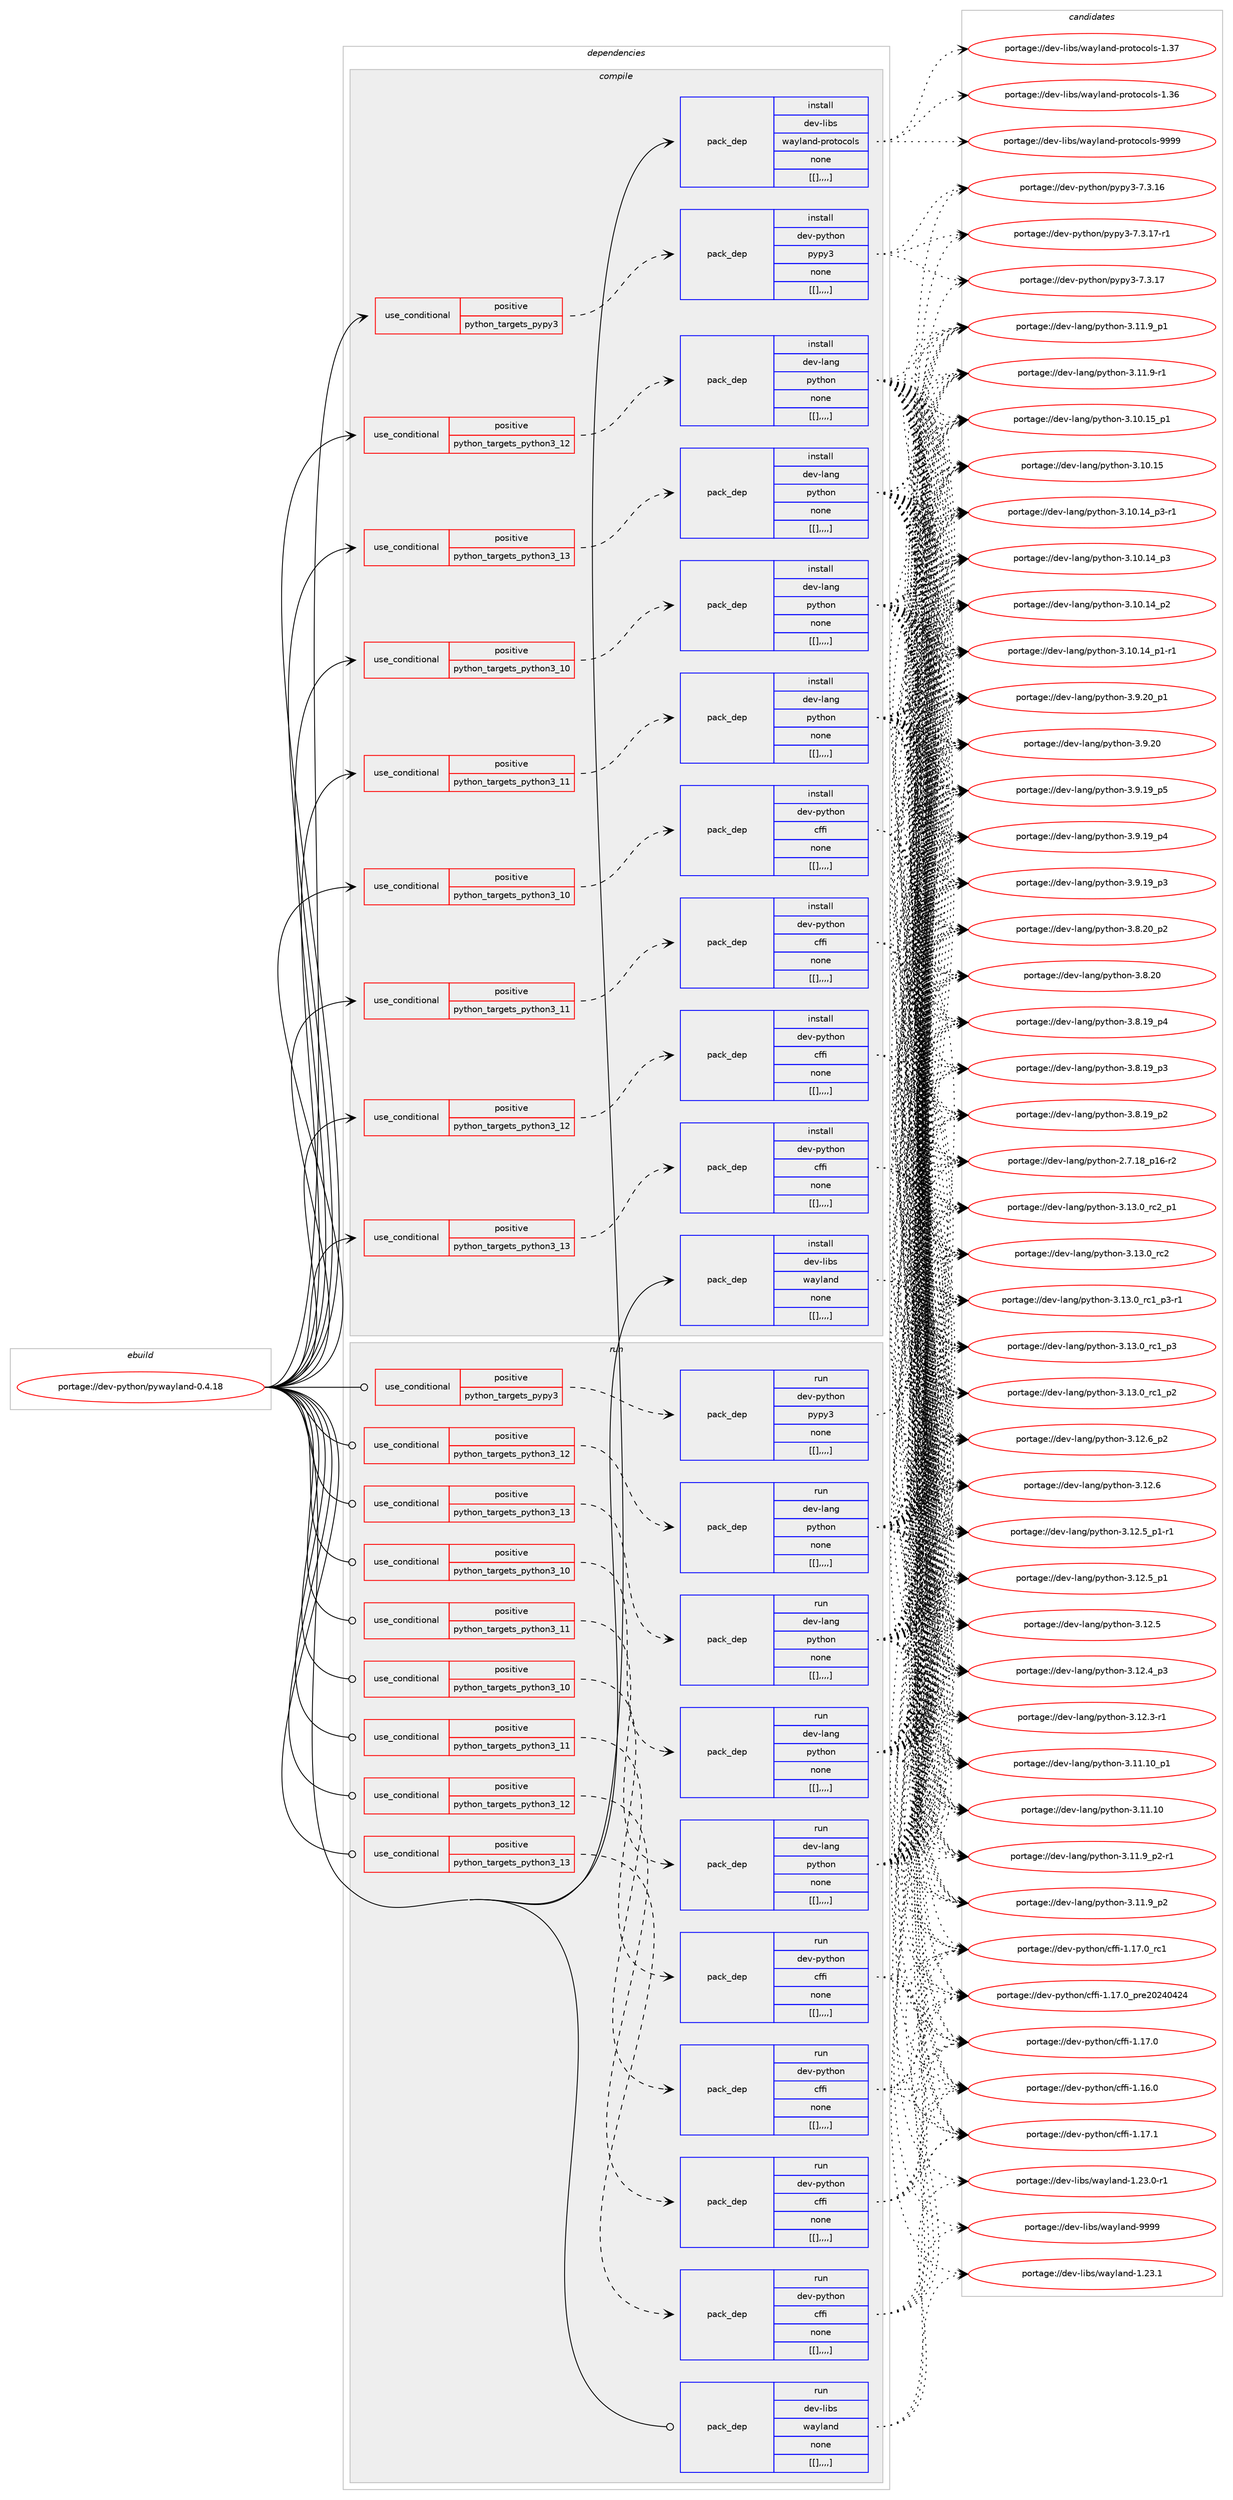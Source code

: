 digraph prolog {

# *************
# Graph options
# *************

newrank=true;
concentrate=true;
compound=true;
graph [rankdir=LR,fontname=Helvetica,fontsize=10,ranksep=1.5];#, ranksep=2.5, nodesep=0.2];
edge  [arrowhead=vee];
node  [fontname=Helvetica,fontsize=10];

# **********
# The ebuild
# **********

subgraph cluster_leftcol {
color=gray;
label=<<i>ebuild</i>>;
id [label="portage://dev-python/pywayland-0.4.18", color=red, width=4, href="../dev-python/pywayland-0.4.18.svg"];
}

# ****************
# The dependencies
# ****************

subgraph cluster_midcol {
color=gray;
label=<<i>dependencies</i>>;
subgraph cluster_compile {
fillcolor="#eeeeee";
style=filled;
label=<<i>compile</i>>;
subgraph cond40244 {
dependency164003 [label=<<TABLE BORDER="0" CELLBORDER="1" CELLSPACING="0" CELLPADDING="4"><TR><TD ROWSPAN="3" CELLPADDING="10">use_conditional</TD></TR><TR><TD>positive</TD></TR><TR><TD>python_targets_pypy3</TD></TR></TABLE>>, shape=none, color=red];
subgraph pack122501 {
dependency164004 [label=<<TABLE BORDER="0" CELLBORDER="1" CELLSPACING="0" CELLPADDING="4" WIDTH="220"><TR><TD ROWSPAN="6" CELLPADDING="30">pack_dep</TD></TR><TR><TD WIDTH="110">install</TD></TR><TR><TD>dev-python</TD></TR><TR><TD>pypy3</TD></TR><TR><TD>none</TD></TR><TR><TD>[[],,,,]</TD></TR></TABLE>>, shape=none, color=blue];
}
dependency164003:e -> dependency164004:w [weight=20,style="dashed",arrowhead="vee"];
}
id:e -> dependency164003:w [weight=20,style="solid",arrowhead="vee"];
subgraph cond40245 {
dependency164005 [label=<<TABLE BORDER="0" CELLBORDER="1" CELLSPACING="0" CELLPADDING="4"><TR><TD ROWSPAN="3" CELLPADDING="10">use_conditional</TD></TR><TR><TD>positive</TD></TR><TR><TD>python_targets_python3_10</TD></TR></TABLE>>, shape=none, color=red];
subgraph pack122502 {
dependency164006 [label=<<TABLE BORDER="0" CELLBORDER="1" CELLSPACING="0" CELLPADDING="4" WIDTH="220"><TR><TD ROWSPAN="6" CELLPADDING="30">pack_dep</TD></TR><TR><TD WIDTH="110">install</TD></TR><TR><TD>dev-lang</TD></TR><TR><TD>python</TD></TR><TR><TD>none</TD></TR><TR><TD>[[],,,,]</TD></TR></TABLE>>, shape=none, color=blue];
}
dependency164005:e -> dependency164006:w [weight=20,style="dashed",arrowhead="vee"];
}
id:e -> dependency164005:w [weight=20,style="solid",arrowhead="vee"];
subgraph cond40246 {
dependency164007 [label=<<TABLE BORDER="0" CELLBORDER="1" CELLSPACING="0" CELLPADDING="4"><TR><TD ROWSPAN="3" CELLPADDING="10">use_conditional</TD></TR><TR><TD>positive</TD></TR><TR><TD>python_targets_python3_10</TD></TR></TABLE>>, shape=none, color=red];
subgraph pack122503 {
dependency164008 [label=<<TABLE BORDER="0" CELLBORDER="1" CELLSPACING="0" CELLPADDING="4" WIDTH="220"><TR><TD ROWSPAN="6" CELLPADDING="30">pack_dep</TD></TR><TR><TD WIDTH="110">install</TD></TR><TR><TD>dev-python</TD></TR><TR><TD>cffi</TD></TR><TR><TD>none</TD></TR><TR><TD>[[],,,,]</TD></TR></TABLE>>, shape=none, color=blue];
}
dependency164007:e -> dependency164008:w [weight=20,style="dashed",arrowhead="vee"];
}
id:e -> dependency164007:w [weight=20,style="solid",arrowhead="vee"];
subgraph cond40247 {
dependency164009 [label=<<TABLE BORDER="0" CELLBORDER="1" CELLSPACING="0" CELLPADDING="4"><TR><TD ROWSPAN="3" CELLPADDING="10">use_conditional</TD></TR><TR><TD>positive</TD></TR><TR><TD>python_targets_python3_11</TD></TR></TABLE>>, shape=none, color=red];
subgraph pack122504 {
dependency164010 [label=<<TABLE BORDER="0" CELLBORDER="1" CELLSPACING="0" CELLPADDING="4" WIDTH="220"><TR><TD ROWSPAN="6" CELLPADDING="30">pack_dep</TD></TR><TR><TD WIDTH="110">install</TD></TR><TR><TD>dev-lang</TD></TR><TR><TD>python</TD></TR><TR><TD>none</TD></TR><TR><TD>[[],,,,]</TD></TR></TABLE>>, shape=none, color=blue];
}
dependency164009:e -> dependency164010:w [weight=20,style="dashed",arrowhead="vee"];
}
id:e -> dependency164009:w [weight=20,style="solid",arrowhead="vee"];
subgraph cond40248 {
dependency164011 [label=<<TABLE BORDER="0" CELLBORDER="1" CELLSPACING="0" CELLPADDING="4"><TR><TD ROWSPAN="3" CELLPADDING="10">use_conditional</TD></TR><TR><TD>positive</TD></TR><TR><TD>python_targets_python3_11</TD></TR></TABLE>>, shape=none, color=red];
subgraph pack122505 {
dependency164012 [label=<<TABLE BORDER="0" CELLBORDER="1" CELLSPACING="0" CELLPADDING="4" WIDTH="220"><TR><TD ROWSPAN="6" CELLPADDING="30">pack_dep</TD></TR><TR><TD WIDTH="110">install</TD></TR><TR><TD>dev-python</TD></TR><TR><TD>cffi</TD></TR><TR><TD>none</TD></TR><TR><TD>[[],,,,]</TD></TR></TABLE>>, shape=none, color=blue];
}
dependency164011:e -> dependency164012:w [weight=20,style="dashed",arrowhead="vee"];
}
id:e -> dependency164011:w [weight=20,style="solid",arrowhead="vee"];
subgraph cond40249 {
dependency164013 [label=<<TABLE BORDER="0" CELLBORDER="1" CELLSPACING="0" CELLPADDING="4"><TR><TD ROWSPAN="3" CELLPADDING="10">use_conditional</TD></TR><TR><TD>positive</TD></TR><TR><TD>python_targets_python3_12</TD></TR></TABLE>>, shape=none, color=red];
subgraph pack122506 {
dependency164014 [label=<<TABLE BORDER="0" CELLBORDER="1" CELLSPACING="0" CELLPADDING="4" WIDTH="220"><TR><TD ROWSPAN="6" CELLPADDING="30">pack_dep</TD></TR><TR><TD WIDTH="110">install</TD></TR><TR><TD>dev-lang</TD></TR><TR><TD>python</TD></TR><TR><TD>none</TD></TR><TR><TD>[[],,,,]</TD></TR></TABLE>>, shape=none, color=blue];
}
dependency164013:e -> dependency164014:w [weight=20,style="dashed",arrowhead="vee"];
}
id:e -> dependency164013:w [weight=20,style="solid",arrowhead="vee"];
subgraph cond40250 {
dependency164015 [label=<<TABLE BORDER="0" CELLBORDER="1" CELLSPACING="0" CELLPADDING="4"><TR><TD ROWSPAN="3" CELLPADDING="10">use_conditional</TD></TR><TR><TD>positive</TD></TR><TR><TD>python_targets_python3_12</TD></TR></TABLE>>, shape=none, color=red];
subgraph pack122507 {
dependency164016 [label=<<TABLE BORDER="0" CELLBORDER="1" CELLSPACING="0" CELLPADDING="4" WIDTH="220"><TR><TD ROWSPAN="6" CELLPADDING="30">pack_dep</TD></TR><TR><TD WIDTH="110">install</TD></TR><TR><TD>dev-python</TD></TR><TR><TD>cffi</TD></TR><TR><TD>none</TD></TR><TR><TD>[[],,,,]</TD></TR></TABLE>>, shape=none, color=blue];
}
dependency164015:e -> dependency164016:w [weight=20,style="dashed",arrowhead="vee"];
}
id:e -> dependency164015:w [weight=20,style="solid",arrowhead="vee"];
subgraph cond40251 {
dependency164017 [label=<<TABLE BORDER="0" CELLBORDER="1" CELLSPACING="0" CELLPADDING="4"><TR><TD ROWSPAN="3" CELLPADDING="10">use_conditional</TD></TR><TR><TD>positive</TD></TR><TR><TD>python_targets_python3_13</TD></TR></TABLE>>, shape=none, color=red];
subgraph pack122508 {
dependency164018 [label=<<TABLE BORDER="0" CELLBORDER="1" CELLSPACING="0" CELLPADDING="4" WIDTH="220"><TR><TD ROWSPAN="6" CELLPADDING="30">pack_dep</TD></TR><TR><TD WIDTH="110">install</TD></TR><TR><TD>dev-lang</TD></TR><TR><TD>python</TD></TR><TR><TD>none</TD></TR><TR><TD>[[],,,,]</TD></TR></TABLE>>, shape=none, color=blue];
}
dependency164017:e -> dependency164018:w [weight=20,style="dashed",arrowhead="vee"];
}
id:e -> dependency164017:w [weight=20,style="solid",arrowhead="vee"];
subgraph cond40252 {
dependency164019 [label=<<TABLE BORDER="0" CELLBORDER="1" CELLSPACING="0" CELLPADDING="4"><TR><TD ROWSPAN="3" CELLPADDING="10">use_conditional</TD></TR><TR><TD>positive</TD></TR><TR><TD>python_targets_python3_13</TD></TR></TABLE>>, shape=none, color=red];
subgraph pack122509 {
dependency164020 [label=<<TABLE BORDER="0" CELLBORDER="1" CELLSPACING="0" CELLPADDING="4" WIDTH="220"><TR><TD ROWSPAN="6" CELLPADDING="30">pack_dep</TD></TR><TR><TD WIDTH="110">install</TD></TR><TR><TD>dev-python</TD></TR><TR><TD>cffi</TD></TR><TR><TD>none</TD></TR><TR><TD>[[],,,,]</TD></TR></TABLE>>, shape=none, color=blue];
}
dependency164019:e -> dependency164020:w [weight=20,style="dashed",arrowhead="vee"];
}
id:e -> dependency164019:w [weight=20,style="solid",arrowhead="vee"];
subgraph pack122510 {
dependency164021 [label=<<TABLE BORDER="0" CELLBORDER="1" CELLSPACING="0" CELLPADDING="4" WIDTH="220"><TR><TD ROWSPAN="6" CELLPADDING="30">pack_dep</TD></TR><TR><TD WIDTH="110">install</TD></TR><TR><TD>dev-libs</TD></TR><TR><TD>wayland</TD></TR><TR><TD>none</TD></TR><TR><TD>[[],,,,]</TD></TR></TABLE>>, shape=none, color=blue];
}
id:e -> dependency164021:w [weight=20,style="solid",arrowhead="vee"];
subgraph pack122511 {
dependency164022 [label=<<TABLE BORDER="0" CELLBORDER="1" CELLSPACING="0" CELLPADDING="4" WIDTH="220"><TR><TD ROWSPAN="6" CELLPADDING="30">pack_dep</TD></TR><TR><TD WIDTH="110">install</TD></TR><TR><TD>dev-libs</TD></TR><TR><TD>wayland-protocols</TD></TR><TR><TD>none</TD></TR><TR><TD>[[],,,,]</TD></TR></TABLE>>, shape=none, color=blue];
}
id:e -> dependency164022:w [weight=20,style="solid",arrowhead="vee"];
}
subgraph cluster_compileandrun {
fillcolor="#eeeeee";
style=filled;
label=<<i>compile and run</i>>;
}
subgraph cluster_run {
fillcolor="#eeeeee";
style=filled;
label=<<i>run</i>>;
subgraph cond40253 {
dependency164023 [label=<<TABLE BORDER="0" CELLBORDER="1" CELLSPACING="0" CELLPADDING="4"><TR><TD ROWSPAN="3" CELLPADDING="10">use_conditional</TD></TR><TR><TD>positive</TD></TR><TR><TD>python_targets_pypy3</TD></TR></TABLE>>, shape=none, color=red];
subgraph pack122512 {
dependency164024 [label=<<TABLE BORDER="0" CELLBORDER="1" CELLSPACING="0" CELLPADDING="4" WIDTH="220"><TR><TD ROWSPAN="6" CELLPADDING="30">pack_dep</TD></TR><TR><TD WIDTH="110">run</TD></TR><TR><TD>dev-python</TD></TR><TR><TD>pypy3</TD></TR><TR><TD>none</TD></TR><TR><TD>[[],,,,]</TD></TR></TABLE>>, shape=none, color=blue];
}
dependency164023:e -> dependency164024:w [weight=20,style="dashed",arrowhead="vee"];
}
id:e -> dependency164023:w [weight=20,style="solid",arrowhead="odot"];
subgraph cond40254 {
dependency164025 [label=<<TABLE BORDER="0" CELLBORDER="1" CELLSPACING="0" CELLPADDING="4"><TR><TD ROWSPAN="3" CELLPADDING="10">use_conditional</TD></TR><TR><TD>positive</TD></TR><TR><TD>python_targets_python3_10</TD></TR></TABLE>>, shape=none, color=red];
subgraph pack122513 {
dependency164026 [label=<<TABLE BORDER="0" CELLBORDER="1" CELLSPACING="0" CELLPADDING="4" WIDTH="220"><TR><TD ROWSPAN="6" CELLPADDING="30">pack_dep</TD></TR><TR><TD WIDTH="110">run</TD></TR><TR><TD>dev-lang</TD></TR><TR><TD>python</TD></TR><TR><TD>none</TD></TR><TR><TD>[[],,,,]</TD></TR></TABLE>>, shape=none, color=blue];
}
dependency164025:e -> dependency164026:w [weight=20,style="dashed",arrowhead="vee"];
}
id:e -> dependency164025:w [weight=20,style="solid",arrowhead="odot"];
subgraph cond40255 {
dependency164027 [label=<<TABLE BORDER="0" CELLBORDER="1" CELLSPACING="0" CELLPADDING="4"><TR><TD ROWSPAN="3" CELLPADDING="10">use_conditional</TD></TR><TR><TD>positive</TD></TR><TR><TD>python_targets_python3_10</TD></TR></TABLE>>, shape=none, color=red];
subgraph pack122514 {
dependency164028 [label=<<TABLE BORDER="0" CELLBORDER="1" CELLSPACING="0" CELLPADDING="4" WIDTH="220"><TR><TD ROWSPAN="6" CELLPADDING="30">pack_dep</TD></TR><TR><TD WIDTH="110">run</TD></TR><TR><TD>dev-python</TD></TR><TR><TD>cffi</TD></TR><TR><TD>none</TD></TR><TR><TD>[[],,,,]</TD></TR></TABLE>>, shape=none, color=blue];
}
dependency164027:e -> dependency164028:w [weight=20,style="dashed",arrowhead="vee"];
}
id:e -> dependency164027:w [weight=20,style="solid",arrowhead="odot"];
subgraph cond40256 {
dependency164029 [label=<<TABLE BORDER="0" CELLBORDER="1" CELLSPACING="0" CELLPADDING="4"><TR><TD ROWSPAN="3" CELLPADDING="10">use_conditional</TD></TR><TR><TD>positive</TD></TR><TR><TD>python_targets_python3_11</TD></TR></TABLE>>, shape=none, color=red];
subgraph pack122515 {
dependency164030 [label=<<TABLE BORDER="0" CELLBORDER="1" CELLSPACING="0" CELLPADDING="4" WIDTH="220"><TR><TD ROWSPAN="6" CELLPADDING="30">pack_dep</TD></TR><TR><TD WIDTH="110">run</TD></TR><TR><TD>dev-lang</TD></TR><TR><TD>python</TD></TR><TR><TD>none</TD></TR><TR><TD>[[],,,,]</TD></TR></TABLE>>, shape=none, color=blue];
}
dependency164029:e -> dependency164030:w [weight=20,style="dashed",arrowhead="vee"];
}
id:e -> dependency164029:w [weight=20,style="solid",arrowhead="odot"];
subgraph cond40257 {
dependency164031 [label=<<TABLE BORDER="0" CELLBORDER="1" CELLSPACING="0" CELLPADDING="4"><TR><TD ROWSPAN="3" CELLPADDING="10">use_conditional</TD></TR><TR><TD>positive</TD></TR><TR><TD>python_targets_python3_11</TD></TR></TABLE>>, shape=none, color=red];
subgraph pack122516 {
dependency164032 [label=<<TABLE BORDER="0" CELLBORDER="1" CELLSPACING="0" CELLPADDING="4" WIDTH="220"><TR><TD ROWSPAN="6" CELLPADDING="30">pack_dep</TD></TR><TR><TD WIDTH="110">run</TD></TR><TR><TD>dev-python</TD></TR><TR><TD>cffi</TD></TR><TR><TD>none</TD></TR><TR><TD>[[],,,,]</TD></TR></TABLE>>, shape=none, color=blue];
}
dependency164031:e -> dependency164032:w [weight=20,style="dashed",arrowhead="vee"];
}
id:e -> dependency164031:w [weight=20,style="solid",arrowhead="odot"];
subgraph cond40258 {
dependency164033 [label=<<TABLE BORDER="0" CELLBORDER="1" CELLSPACING="0" CELLPADDING="4"><TR><TD ROWSPAN="3" CELLPADDING="10">use_conditional</TD></TR><TR><TD>positive</TD></TR><TR><TD>python_targets_python3_12</TD></TR></TABLE>>, shape=none, color=red];
subgraph pack122517 {
dependency164034 [label=<<TABLE BORDER="0" CELLBORDER="1" CELLSPACING="0" CELLPADDING="4" WIDTH="220"><TR><TD ROWSPAN="6" CELLPADDING="30">pack_dep</TD></TR><TR><TD WIDTH="110">run</TD></TR><TR><TD>dev-lang</TD></TR><TR><TD>python</TD></TR><TR><TD>none</TD></TR><TR><TD>[[],,,,]</TD></TR></TABLE>>, shape=none, color=blue];
}
dependency164033:e -> dependency164034:w [weight=20,style="dashed",arrowhead="vee"];
}
id:e -> dependency164033:w [weight=20,style="solid",arrowhead="odot"];
subgraph cond40259 {
dependency164035 [label=<<TABLE BORDER="0" CELLBORDER="1" CELLSPACING="0" CELLPADDING="4"><TR><TD ROWSPAN="3" CELLPADDING="10">use_conditional</TD></TR><TR><TD>positive</TD></TR><TR><TD>python_targets_python3_12</TD></TR></TABLE>>, shape=none, color=red];
subgraph pack122518 {
dependency164036 [label=<<TABLE BORDER="0" CELLBORDER="1" CELLSPACING="0" CELLPADDING="4" WIDTH="220"><TR><TD ROWSPAN="6" CELLPADDING="30">pack_dep</TD></TR><TR><TD WIDTH="110">run</TD></TR><TR><TD>dev-python</TD></TR><TR><TD>cffi</TD></TR><TR><TD>none</TD></TR><TR><TD>[[],,,,]</TD></TR></TABLE>>, shape=none, color=blue];
}
dependency164035:e -> dependency164036:w [weight=20,style="dashed",arrowhead="vee"];
}
id:e -> dependency164035:w [weight=20,style="solid",arrowhead="odot"];
subgraph cond40260 {
dependency164037 [label=<<TABLE BORDER="0" CELLBORDER="1" CELLSPACING="0" CELLPADDING="4"><TR><TD ROWSPAN="3" CELLPADDING="10">use_conditional</TD></TR><TR><TD>positive</TD></TR><TR><TD>python_targets_python3_13</TD></TR></TABLE>>, shape=none, color=red];
subgraph pack122519 {
dependency164038 [label=<<TABLE BORDER="0" CELLBORDER="1" CELLSPACING="0" CELLPADDING="4" WIDTH="220"><TR><TD ROWSPAN="6" CELLPADDING="30">pack_dep</TD></TR><TR><TD WIDTH="110">run</TD></TR><TR><TD>dev-lang</TD></TR><TR><TD>python</TD></TR><TR><TD>none</TD></TR><TR><TD>[[],,,,]</TD></TR></TABLE>>, shape=none, color=blue];
}
dependency164037:e -> dependency164038:w [weight=20,style="dashed",arrowhead="vee"];
}
id:e -> dependency164037:w [weight=20,style="solid",arrowhead="odot"];
subgraph cond40261 {
dependency164039 [label=<<TABLE BORDER="0" CELLBORDER="1" CELLSPACING="0" CELLPADDING="4"><TR><TD ROWSPAN="3" CELLPADDING="10">use_conditional</TD></TR><TR><TD>positive</TD></TR><TR><TD>python_targets_python3_13</TD></TR></TABLE>>, shape=none, color=red];
subgraph pack122520 {
dependency164040 [label=<<TABLE BORDER="0" CELLBORDER="1" CELLSPACING="0" CELLPADDING="4" WIDTH="220"><TR><TD ROWSPAN="6" CELLPADDING="30">pack_dep</TD></TR><TR><TD WIDTH="110">run</TD></TR><TR><TD>dev-python</TD></TR><TR><TD>cffi</TD></TR><TR><TD>none</TD></TR><TR><TD>[[],,,,]</TD></TR></TABLE>>, shape=none, color=blue];
}
dependency164039:e -> dependency164040:w [weight=20,style="dashed",arrowhead="vee"];
}
id:e -> dependency164039:w [weight=20,style="solid",arrowhead="odot"];
subgraph pack122521 {
dependency164041 [label=<<TABLE BORDER="0" CELLBORDER="1" CELLSPACING="0" CELLPADDING="4" WIDTH="220"><TR><TD ROWSPAN="6" CELLPADDING="30">pack_dep</TD></TR><TR><TD WIDTH="110">run</TD></TR><TR><TD>dev-libs</TD></TR><TR><TD>wayland</TD></TR><TR><TD>none</TD></TR><TR><TD>[[],,,,]</TD></TR></TABLE>>, shape=none, color=blue];
}
id:e -> dependency164041:w [weight=20,style="solid",arrowhead="odot"];
}
}

# **************
# The candidates
# **************

subgraph cluster_choices {
rank=same;
color=gray;
label=<<i>candidates</i>>;

subgraph choice122501 {
color=black;
nodesep=1;
choice100101118451121211161041111104711212111212151455546514649554511449 [label="portage://dev-python/pypy3-7.3.17-r1", color=red, width=4,href="../dev-python/pypy3-7.3.17-r1.svg"];
choice10010111845112121116104111110471121211121215145554651464955 [label="portage://dev-python/pypy3-7.3.17", color=red, width=4,href="../dev-python/pypy3-7.3.17.svg"];
choice10010111845112121116104111110471121211121215145554651464954 [label="portage://dev-python/pypy3-7.3.16", color=red, width=4,href="../dev-python/pypy3-7.3.16.svg"];
dependency164004:e -> choice100101118451121211161041111104711212111212151455546514649554511449:w [style=dotted,weight="100"];
dependency164004:e -> choice10010111845112121116104111110471121211121215145554651464955:w [style=dotted,weight="100"];
dependency164004:e -> choice10010111845112121116104111110471121211121215145554651464954:w [style=dotted,weight="100"];
}
subgraph choice122502 {
color=black;
nodesep=1;
choice100101118451089711010347112121116104111110455146495146489511499509511249 [label="portage://dev-lang/python-3.13.0_rc2_p1", color=red, width=4,href="../dev-lang/python-3.13.0_rc2_p1.svg"];
choice10010111845108971101034711212111610411111045514649514648951149950 [label="portage://dev-lang/python-3.13.0_rc2", color=red, width=4,href="../dev-lang/python-3.13.0_rc2.svg"];
choice1001011184510897110103471121211161041111104551464951464895114994995112514511449 [label="portage://dev-lang/python-3.13.0_rc1_p3-r1", color=red, width=4,href="../dev-lang/python-3.13.0_rc1_p3-r1.svg"];
choice100101118451089711010347112121116104111110455146495146489511499499511251 [label="portage://dev-lang/python-3.13.0_rc1_p3", color=red, width=4,href="../dev-lang/python-3.13.0_rc1_p3.svg"];
choice100101118451089711010347112121116104111110455146495146489511499499511250 [label="portage://dev-lang/python-3.13.0_rc1_p2", color=red, width=4,href="../dev-lang/python-3.13.0_rc1_p2.svg"];
choice100101118451089711010347112121116104111110455146495046549511250 [label="portage://dev-lang/python-3.12.6_p2", color=red, width=4,href="../dev-lang/python-3.12.6_p2.svg"];
choice10010111845108971101034711212111610411111045514649504654 [label="portage://dev-lang/python-3.12.6", color=red, width=4,href="../dev-lang/python-3.12.6.svg"];
choice1001011184510897110103471121211161041111104551464950465395112494511449 [label="portage://dev-lang/python-3.12.5_p1-r1", color=red, width=4,href="../dev-lang/python-3.12.5_p1-r1.svg"];
choice100101118451089711010347112121116104111110455146495046539511249 [label="portage://dev-lang/python-3.12.5_p1", color=red, width=4,href="../dev-lang/python-3.12.5_p1.svg"];
choice10010111845108971101034711212111610411111045514649504653 [label="portage://dev-lang/python-3.12.5", color=red, width=4,href="../dev-lang/python-3.12.5.svg"];
choice100101118451089711010347112121116104111110455146495046529511251 [label="portage://dev-lang/python-3.12.4_p3", color=red, width=4,href="../dev-lang/python-3.12.4_p3.svg"];
choice100101118451089711010347112121116104111110455146495046514511449 [label="portage://dev-lang/python-3.12.3-r1", color=red, width=4,href="../dev-lang/python-3.12.3-r1.svg"];
choice10010111845108971101034711212111610411111045514649494649489511249 [label="portage://dev-lang/python-3.11.10_p1", color=red, width=4,href="../dev-lang/python-3.11.10_p1.svg"];
choice1001011184510897110103471121211161041111104551464949464948 [label="portage://dev-lang/python-3.11.10", color=red, width=4,href="../dev-lang/python-3.11.10.svg"];
choice1001011184510897110103471121211161041111104551464949465795112504511449 [label="portage://dev-lang/python-3.11.9_p2-r1", color=red, width=4,href="../dev-lang/python-3.11.9_p2-r1.svg"];
choice100101118451089711010347112121116104111110455146494946579511250 [label="portage://dev-lang/python-3.11.9_p2", color=red, width=4,href="../dev-lang/python-3.11.9_p2.svg"];
choice100101118451089711010347112121116104111110455146494946579511249 [label="portage://dev-lang/python-3.11.9_p1", color=red, width=4,href="../dev-lang/python-3.11.9_p1.svg"];
choice100101118451089711010347112121116104111110455146494946574511449 [label="portage://dev-lang/python-3.11.9-r1", color=red, width=4,href="../dev-lang/python-3.11.9-r1.svg"];
choice10010111845108971101034711212111610411111045514649484649539511249 [label="portage://dev-lang/python-3.10.15_p1", color=red, width=4,href="../dev-lang/python-3.10.15_p1.svg"];
choice1001011184510897110103471121211161041111104551464948464953 [label="portage://dev-lang/python-3.10.15", color=red, width=4,href="../dev-lang/python-3.10.15.svg"];
choice100101118451089711010347112121116104111110455146494846495295112514511449 [label="portage://dev-lang/python-3.10.14_p3-r1", color=red, width=4,href="../dev-lang/python-3.10.14_p3-r1.svg"];
choice10010111845108971101034711212111610411111045514649484649529511251 [label="portage://dev-lang/python-3.10.14_p3", color=red, width=4,href="../dev-lang/python-3.10.14_p3.svg"];
choice10010111845108971101034711212111610411111045514649484649529511250 [label="portage://dev-lang/python-3.10.14_p2", color=red, width=4,href="../dev-lang/python-3.10.14_p2.svg"];
choice100101118451089711010347112121116104111110455146494846495295112494511449 [label="portage://dev-lang/python-3.10.14_p1-r1", color=red, width=4,href="../dev-lang/python-3.10.14_p1-r1.svg"];
choice100101118451089711010347112121116104111110455146574650489511249 [label="portage://dev-lang/python-3.9.20_p1", color=red, width=4,href="../dev-lang/python-3.9.20_p1.svg"];
choice10010111845108971101034711212111610411111045514657465048 [label="portage://dev-lang/python-3.9.20", color=red, width=4,href="../dev-lang/python-3.9.20.svg"];
choice100101118451089711010347112121116104111110455146574649579511253 [label="portage://dev-lang/python-3.9.19_p5", color=red, width=4,href="../dev-lang/python-3.9.19_p5.svg"];
choice100101118451089711010347112121116104111110455146574649579511252 [label="portage://dev-lang/python-3.9.19_p4", color=red, width=4,href="../dev-lang/python-3.9.19_p4.svg"];
choice100101118451089711010347112121116104111110455146574649579511251 [label="portage://dev-lang/python-3.9.19_p3", color=red, width=4,href="../dev-lang/python-3.9.19_p3.svg"];
choice100101118451089711010347112121116104111110455146564650489511250 [label="portage://dev-lang/python-3.8.20_p2", color=red, width=4,href="../dev-lang/python-3.8.20_p2.svg"];
choice10010111845108971101034711212111610411111045514656465048 [label="portage://dev-lang/python-3.8.20", color=red, width=4,href="../dev-lang/python-3.8.20.svg"];
choice100101118451089711010347112121116104111110455146564649579511252 [label="portage://dev-lang/python-3.8.19_p4", color=red, width=4,href="../dev-lang/python-3.8.19_p4.svg"];
choice100101118451089711010347112121116104111110455146564649579511251 [label="portage://dev-lang/python-3.8.19_p3", color=red, width=4,href="../dev-lang/python-3.8.19_p3.svg"];
choice100101118451089711010347112121116104111110455146564649579511250 [label="portage://dev-lang/python-3.8.19_p2", color=red, width=4,href="../dev-lang/python-3.8.19_p2.svg"];
choice100101118451089711010347112121116104111110455046554649569511249544511450 [label="portage://dev-lang/python-2.7.18_p16-r2", color=red, width=4,href="../dev-lang/python-2.7.18_p16-r2.svg"];
dependency164006:e -> choice100101118451089711010347112121116104111110455146495146489511499509511249:w [style=dotted,weight="100"];
dependency164006:e -> choice10010111845108971101034711212111610411111045514649514648951149950:w [style=dotted,weight="100"];
dependency164006:e -> choice1001011184510897110103471121211161041111104551464951464895114994995112514511449:w [style=dotted,weight="100"];
dependency164006:e -> choice100101118451089711010347112121116104111110455146495146489511499499511251:w [style=dotted,weight="100"];
dependency164006:e -> choice100101118451089711010347112121116104111110455146495146489511499499511250:w [style=dotted,weight="100"];
dependency164006:e -> choice100101118451089711010347112121116104111110455146495046549511250:w [style=dotted,weight="100"];
dependency164006:e -> choice10010111845108971101034711212111610411111045514649504654:w [style=dotted,weight="100"];
dependency164006:e -> choice1001011184510897110103471121211161041111104551464950465395112494511449:w [style=dotted,weight="100"];
dependency164006:e -> choice100101118451089711010347112121116104111110455146495046539511249:w [style=dotted,weight="100"];
dependency164006:e -> choice10010111845108971101034711212111610411111045514649504653:w [style=dotted,weight="100"];
dependency164006:e -> choice100101118451089711010347112121116104111110455146495046529511251:w [style=dotted,weight="100"];
dependency164006:e -> choice100101118451089711010347112121116104111110455146495046514511449:w [style=dotted,weight="100"];
dependency164006:e -> choice10010111845108971101034711212111610411111045514649494649489511249:w [style=dotted,weight="100"];
dependency164006:e -> choice1001011184510897110103471121211161041111104551464949464948:w [style=dotted,weight="100"];
dependency164006:e -> choice1001011184510897110103471121211161041111104551464949465795112504511449:w [style=dotted,weight="100"];
dependency164006:e -> choice100101118451089711010347112121116104111110455146494946579511250:w [style=dotted,weight="100"];
dependency164006:e -> choice100101118451089711010347112121116104111110455146494946579511249:w [style=dotted,weight="100"];
dependency164006:e -> choice100101118451089711010347112121116104111110455146494946574511449:w [style=dotted,weight="100"];
dependency164006:e -> choice10010111845108971101034711212111610411111045514649484649539511249:w [style=dotted,weight="100"];
dependency164006:e -> choice1001011184510897110103471121211161041111104551464948464953:w [style=dotted,weight="100"];
dependency164006:e -> choice100101118451089711010347112121116104111110455146494846495295112514511449:w [style=dotted,weight="100"];
dependency164006:e -> choice10010111845108971101034711212111610411111045514649484649529511251:w [style=dotted,weight="100"];
dependency164006:e -> choice10010111845108971101034711212111610411111045514649484649529511250:w [style=dotted,weight="100"];
dependency164006:e -> choice100101118451089711010347112121116104111110455146494846495295112494511449:w [style=dotted,weight="100"];
dependency164006:e -> choice100101118451089711010347112121116104111110455146574650489511249:w [style=dotted,weight="100"];
dependency164006:e -> choice10010111845108971101034711212111610411111045514657465048:w [style=dotted,weight="100"];
dependency164006:e -> choice100101118451089711010347112121116104111110455146574649579511253:w [style=dotted,weight="100"];
dependency164006:e -> choice100101118451089711010347112121116104111110455146574649579511252:w [style=dotted,weight="100"];
dependency164006:e -> choice100101118451089711010347112121116104111110455146574649579511251:w [style=dotted,weight="100"];
dependency164006:e -> choice100101118451089711010347112121116104111110455146564650489511250:w [style=dotted,weight="100"];
dependency164006:e -> choice10010111845108971101034711212111610411111045514656465048:w [style=dotted,weight="100"];
dependency164006:e -> choice100101118451089711010347112121116104111110455146564649579511252:w [style=dotted,weight="100"];
dependency164006:e -> choice100101118451089711010347112121116104111110455146564649579511251:w [style=dotted,weight="100"];
dependency164006:e -> choice100101118451089711010347112121116104111110455146564649579511250:w [style=dotted,weight="100"];
dependency164006:e -> choice100101118451089711010347112121116104111110455046554649569511249544511450:w [style=dotted,weight="100"];
}
subgraph choice122503 {
color=black;
nodesep=1;
choice10010111845112121116104111110479910210210545494649554649 [label="portage://dev-python/cffi-1.17.1", color=red, width=4,href="../dev-python/cffi-1.17.1.svg"];
choice10010111845112121116104111110479910210210545494649554648951149949 [label="portage://dev-python/cffi-1.17.0_rc1", color=red, width=4,href="../dev-python/cffi-1.17.0_rc1.svg"];
choice10010111845112121116104111110479910210210545494649554648951121141015048505248525052 [label="portage://dev-python/cffi-1.17.0_pre20240424", color=red, width=4,href="../dev-python/cffi-1.17.0_pre20240424.svg"];
choice10010111845112121116104111110479910210210545494649554648 [label="portage://dev-python/cffi-1.17.0", color=red, width=4,href="../dev-python/cffi-1.17.0.svg"];
choice10010111845112121116104111110479910210210545494649544648 [label="portage://dev-python/cffi-1.16.0", color=red, width=4,href="../dev-python/cffi-1.16.0.svg"];
dependency164008:e -> choice10010111845112121116104111110479910210210545494649554649:w [style=dotted,weight="100"];
dependency164008:e -> choice10010111845112121116104111110479910210210545494649554648951149949:w [style=dotted,weight="100"];
dependency164008:e -> choice10010111845112121116104111110479910210210545494649554648951121141015048505248525052:w [style=dotted,weight="100"];
dependency164008:e -> choice10010111845112121116104111110479910210210545494649554648:w [style=dotted,weight="100"];
dependency164008:e -> choice10010111845112121116104111110479910210210545494649544648:w [style=dotted,weight="100"];
}
subgraph choice122504 {
color=black;
nodesep=1;
choice100101118451089711010347112121116104111110455146495146489511499509511249 [label="portage://dev-lang/python-3.13.0_rc2_p1", color=red, width=4,href="../dev-lang/python-3.13.0_rc2_p1.svg"];
choice10010111845108971101034711212111610411111045514649514648951149950 [label="portage://dev-lang/python-3.13.0_rc2", color=red, width=4,href="../dev-lang/python-3.13.0_rc2.svg"];
choice1001011184510897110103471121211161041111104551464951464895114994995112514511449 [label="portage://dev-lang/python-3.13.0_rc1_p3-r1", color=red, width=4,href="../dev-lang/python-3.13.0_rc1_p3-r1.svg"];
choice100101118451089711010347112121116104111110455146495146489511499499511251 [label="portage://dev-lang/python-3.13.0_rc1_p3", color=red, width=4,href="../dev-lang/python-3.13.0_rc1_p3.svg"];
choice100101118451089711010347112121116104111110455146495146489511499499511250 [label="portage://dev-lang/python-3.13.0_rc1_p2", color=red, width=4,href="../dev-lang/python-3.13.0_rc1_p2.svg"];
choice100101118451089711010347112121116104111110455146495046549511250 [label="portage://dev-lang/python-3.12.6_p2", color=red, width=4,href="../dev-lang/python-3.12.6_p2.svg"];
choice10010111845108971101034711212111610411111045514649504654 [label="portage://dev-lang/python-3.12.6", color=red, width=4,href="../dev-lang/python-3.12.6.svg"];
choice1001011184510897110103471121211161041111104551464950465395112494511449 [label="portage://dev-lang/python-3.12.5_p1-r1", color=red, width=4,href="../dev-lang/python-3.12.5_p1-r1.svg"];
choice100101118451089711010347112121116104111110455146495046539511249 [label="portage://dev-lang/python-3.12.5_p1", color=red, width=4,href="../dev-lang/python-3.12.5_p1.svg"];
choice10010111845108971101034711212111610411111045514649504653 [label="portage://dev-lang/python-3.12.5", color=red, width=4,href="../dev-lang/python-3.12.5.svg"];
choice100101118451089711010347112121116104111110455146495046529511251 [label="portage://dev-lang/python-3.12.4_p3", color=red, width=4,href="../dev-lang/python-3.12.4_p3.svg"];
choice100101118451089711010347112121116104111110455146495046514511449 [label="portage://dev-lang/python-3.12.3-r1", color=red, width=4,href="../dev-lang/python-3.12.3-r1.svg"];
choice10010111845108971101034711212111610411111045514649494649489511249 [label="portage://dev-lang/python-3.11.10_p1", color=red, width=4,href="../dev-lang/python-3.11.10_p1.svg"];
choice1001011184510897110103471121211161041111104551464949464948 [label="portage://dev-lang/python-3.11.10", color=red, width=4,href="../dev-lang/python-3.11.10.svg"];
choice1001011184510897110103471121211161041111104551464949465795112504511449 [label="portage://dev-lang/python-3.11.9_p2-r1", color=red, width=4,href="../dev-lang/python-3.11.9_p2-r1.svg"];
choice100101118451089711010347112121116104111110455146494946579511250 [label="portage://dev-lang/python-3.11.9_p2", color=red, width=4,href="../dev-lang/python-3.11.9_p2.svg"];
choice100101118451089711010347112121116104111110455146494946579511249 [label="portage://dev-lang/python-3.11.9_p1", color=red, width=4,href="../dev-lang/python-3.11.9_p1.svg"];
choice100101118451089711010347112121116104111110455146494946574511449 [label="portage://dev-lang/python-3.11.9-r1", color=red, width=4,href="../dev-lang/python-3.11.9-r1.svg"];
choice10010111845108971101034711212111610411111045514649484649539511249 [label="portage://dev-lang/python-3.10.15_p1", color=red, width=4,href="../dev-lang/python-3.10.15_p1.svg"];
choice1001011184510897110103471121211161041111104551464948464953 [label="portage://dev-lang/python-3.10.15", color=red, width=4,href="../dev-lang/python-3.10.15.svg"];
choice100101118451089711010347112121116104111110455146494846495295112514511449 [label="portage://dev-lang/python-3.10.14_p3-r1", color=red, width=4,href="../dev-lang/python-3.10.14_p3-r1.svg"];
choice10010111845108971101034711212111610411111045514649484649529511251 [label="portage://dev-lang/python-3.10.14_p3", color=red, width=4,href="../dev-lang/python-3.10.14_p3.svg"];
choice10010111845108971101034711212111610411111045514649484649529511250 [label="portage://dev-lang/python-3.10.14_p2", color=red, width=4,href="../dev-lang/python-3.10.14_p2.svg"];
choice100101118451089711010347112121116104111110455146494846495295112494511449 [label="portage://dev-lang/python-3.10.14_p1-r1", color=red, width=4,href="../dev-lang/python-3.10.14_p1-r1.svg"];
choice100101118451089711010347112121116104111110455146574650489511249 [label="portage://dev-lang/python-3.9.20_p1", color=red, width=4,href="../dev-lang/python-3.9.20_p1.svg"];
choice10010111845108971101034711212111610411111045514657465048 [label="portage://dev-lang/python-3.9.20", color=red, width=4,href="../dev-lang/python-3.9.20.svg"];
choice100101118451089711010347112121116104111110455146574649579511253 [label="portage://dev-lang/python-3.9.19_p5", color=red, width=4,href="../dev-lang/python-3.9.19_p5.svg"];
choice100101118451089711010347112121116104111110455146574649579511252 [label="portage://dev-lang/python-3.9.19_p4", color=red, width=4,href="../dev-lang/python-3.9.19_p4.svg"];
choice100101118451089711010347112121116104111110455146574649579511251 [label="portage://dev-lang/python-3.9.19_p3", color=red, width=4,href="../dev-lang/python-3.9.19_p3.svg"];
choice100101118451089711010347112121116104111110455146564650489511250 [label="portage://dev-lang/python-3.8.20_p2", color=red, width=4,href="../dev-lang/python-3.8.20_p2.svg"];
choice10010111845108971101034711212111610411111045514656465048 [label="portage://dev-lang/python-3.8.20", color=red, width=4,href="../dev-lang/python-3.8.20.svg"];
choice100101118451089711010347112121116104111110455146564649579511252 [label="portage://dev-lang/python-3.8.19_p4", color=red, width=4,href="../dev-lang/python-3.8.19_p4.svg"];
choice100101118451089711010347112121116104111110455146564649579511251 [label="portage://dev-lang/python-3.8.19_p3", color=red, width=4,href="../dev-lang/python-3.8.19_p3.svg"];
choice100101118451089711010347112121116104111110455146564649579511250 [label="portage://dev-lang/python-3.8.19_p2", color=red, width=4,href="../dev-lang/python-3.8.19_p2.svg"];
choice100101118451089711010347112121116104111110455046554649569511249544511450 [label="portage://dev-lang/python-2.7.18_p16-r2", color=red, width=4,href="../dev-lang/python-2.7.18_p16-r2.svg"];
dependency164010:e -> choice100101118451089711010347112121116104111110455146495146489511499509511249:w [style=dotted,weight="100"];
dependency164010:e -> choice10010111845108971101034711212111610411111045514649514648951149950:w [style=dotted,weight="100"];
dependency164010:e -> choice1001011184510897110103471121211161041111104551464951464895114994995112514511449:w [style=dotted,weight="100"];
dependency164010:e -> choice100101118451089711010347112121116104111110455146495146489511499499511251:w [style=dotted,weight="100"];
dependency164010:e -> choice100101118451089711010347112121116104111110455146495146489511499499511250:w [style=dotted,weight="100"];
dependency164010:e -> choice100101118451089711010347112121116104111110455146495046549511250:w [style=dotted,weight="100"];
dependency164010:e -> choice10010111845108971101034711212111610411111045514649504654:w [style=dotted,weight="100"];
dependency164010:e -> choice1001011184510897110103471121211161041111104551464950465395112494511449:w [style=dotted,weight="100"];
dependency164010:e -> choice100101118451089711010347112121116104111110455146495046539511249:w [style=dotted,weight="100"];
dependency164010:e -> choice10010111845108971101034711212111610411111045514649504653:w [style=dotted,weight="100"];
dependency164010:e -> choice100101118451089711010347112121116104111110455146495046529511251:w [style=dotted,weight="100"];
dependency164010:e -> choice100101118451089711010347112121116104111110455146495046514511449:w [style=dotted,weight="100"];
dependency164010:e -> choice10010111845108971101034711212111610411111045514649494649489511249:w [style=dotted,weight="100"];
dependency164010:e -> choice1001011184510897110103471121211161041111104551464949464948:w [style=dotted,weight="100"];
dependency164010:e -> choice1001011184510897110103471121211161041111104551464949465795112504511449:w [style=dotted,weight="100"];
dependency164010:e -> choice100101118451089711010347112121116104111110455146494946579511250:w [style=dotted,weight="100"];
dependency164010:e -> choice100101118451089711010347112121116104111110455146494946579511249:w [style=dotted,weight="100"];
dependency164010:e -> choice100101118451089711010347112121116104111110455146494946574511449:w [style=dotted,weight="100"];
dependency164010:e -> choice10010111845108971101034711212111610411111045514649484649539511249:w [style=dotted,weight="100"];
dependency164010:e -> choice1001011184510897110103471121211161041111104551464948464953:w [style=dotted,weight="100"];
dependency164010:e -> choice100101118451089711010347112121116104111110455146494846495295112514511449:w [style=dotted,weight="100"];
dependency164010:e -> choice10010111845108971101034711212111610411111045514649484649529511251:w [style=dotted,weight="100"];
dependency164010:e -> choice10010111845108971101034711212111610411111045514649484649529511250:w [style=dotted,weight="100"];
dependency164010:e -> choice100101118451089711010347112121116104111110455146494846495295112494511449:w [style=dotted,weight="100"];
dependency164010:e -> choice100101118451089711010347112121116104111110455146574650489511249:w [style=dotted,weight="100"];
dependency164010:e -> choice10010111845108971101034711212111610411111045514657465048:w [style=dotted,weight="100"];
dependency164010:e -> choice100101118451089711010347112121116104111110455146574649579511253:w [style=dotted,weight="100"];
dependency164010:e -> choice100101118451089711010347112121116104111110455146574649579511252:w [style=dotted,weight="100"];
dependency164010:e -> choice100101118451089711010347112121116104111110455146574649579511251:w [style=dotted,weight="100"];
dependency164010:e -> choice100101118451089711010347112121116104111110455146564650489511250:w [style=dotted,weight="100"];
dependency164010:e -> choice10010111845108971101034711212111610411111045514656465048:w [style=dotted,weight="100"];
dependency164010:e -> choice100101118451089711010347112121116104111110455146564649579511252:w [style=dotted,weight="100"];
dependency164010:e -> choice100101118451089711010347112121116104111110455146564649579511251:w [style=dotted,weight="100"];
dependency164010:e -> choice100101118451089711010347112121116104111110455146564649579511250:w [style=dotted,weight="100"];
dependency164010:e -> choice100101118451089711010347112121116104111110455046554649569511249544511450:w [style=dotted,weight="100"];
}
subgraph choice122505 {
color=black;
nodesep=1;
choice10010111845112121116104111110479910210210545494649554649 [label="portage://dev-python/cffi-1.17.1", color=red, width=4,href="../dev-python/cffi-1.17.1.svg"];
choice10010111845112121116104111110479910210210545494649554648951149949 [label="portage://dev-python/cffi-1.17.0_rc1", color=red, width=4,href="../dev-python/cffi-1.17.0_rc1.svg"];
choice10010111845112121116104111110479910210210545494649554648951121141015048505248525052 [label="portage://dev-python/cffi-1.17.0_pre20240424", color=red, width=4,href="../dev-python/cffi-1.17.0_pre20240424.svg"];
choice10010111845112121116104111110479910210210545494649554648 [label="portage://dev-python/cffi-1.17.0", color=red, width=4,href="../dev-python/cffi-1.17.0.svg"];
choice10010111845112121116104111110479910210210545494649544648 [label="portage://dev-python/cffi-1.16.0", color=red, width=4,href="../dev-python/cffi-1.16.0.svg"];
dependency164012:e -> choice10010111845112121116104111110479910210210545494649554649:w [style=dotted,weight="100"];
dependency164012:e -> choice10010111845112121116104111110479910210210545494649554648951149949:w [style=dotted,weight="100"];
dependency164012:e -> choice10010111845112121116104111110479910210210545494649554648951121141015048505248525052:w [style=dotted,weight="100"];
dependency164012:e -> choice10010111845112121116104111110479910210210545494649554648:w [style=dotted,weight="100"];
dependency164012:e -> choice10010111845112121116104111110479910210210545494649544648:w [style=dotted,weight="100"];
}
subgraph choice122506 {
color=black;
nodesep=1;
choice100101118451089711010347112121116104111110455146495146489511499509511249 [label="portage://dev-lang/python-3.13.0_rc2_p1", color=red, width=4,href="../dev-lang/python-3.13.0_rc2_p1.svg"];
choice10010111845108971101034711212111610411111045514649514648951149950 [label="portage://dev-lang/python-3.13.0_rc2", color=red, width=4,href="../dev-lang/python-3.13.0_rc2.svg"];
choice1001011184510897110103471121211161041111104551464951464895114994995112514511449 [label="portage://dev-lang/python-3.13.0_rc1_p3-r1", color=red, width=4,href="../dev-lang/python-3.13.0_rc1_p3-r1.svg"];
choice100101118451089711010347112121116104111110455146495146489511499499511251 [label="portage://dev-lang/python-3.13.0_rc1_p3", color=red, width=4,href="../dev-lang/python-3.13.0_rc1_p3.svg"];
choice100101118451089711010347112121116104111110455146495146489511499499511250 [label="portage://dev-lang/python-3.13.0_rc1_p2", color=red, width=4,href="../dev-lang/python-3.13.0_rc1_p2.svg"];
choice100101118451089711010347112121116104111110455146495046549511250 [label="portage://dev-lang/python-3.12.6_p2", color=red, width=4,href="../dev-lang/python-3.12.6_p2.svg"];
choice10010111845108971101034711212111610411111045514649504654 [label="portage://dev-lang/python-3.12.6", color=red, width=4,href="../dev-lang/python-3.12.6.svg"];
choice1001011184510897110103471121211161041111104551464950465395112494511449 [label="portage://dev-lang/python-3.12.5_p1-r1", color=red, width=4,href="../dev-lang/python-3.12.5_p1-r1.svg"];
choice100101118451089711010347112121116104111110455146495046539511249 [label="portage://dev-lang/python-3.12.5_p1", color=red, width=4,href="../dev-lang/python-3.12.5_p1.svg"];
choice10010111845108971101034711212111610411111045514649504653 [label="portage://dev-lang/python-3.12.5", color=red, width=4,href="../dev-lang/python-3.12.5.svg"];
choice100101118451089711010347112121116104111110455146495046529511251 [label="portage://dev-lang/python-3.12.4_p3", color=red, width=4,href="../dev-lang/python-3.12.4_p3.svg"];
choice100101118451089711010347112121116104111110455146495046514511449 [label="portage://dev-lang/python-3.12.3-r1", color=red, width=4,href="../dev-lang/python-3.12.3-r1.svg"];
choice10010111845108971101034711212111610411111045514649494649489511249 [label="portage://dev-lang/python-3.11.10_p1", color=red, width=4,href="../dev-lang/python-3.11.10_p1.svg"];
choice1001011184510897110103471121211161041111104551464949464948 [label="portage://dev-lang/python-3.11.10", color=red, width=4,href="../dev-lang/python-3.11.10.svg"];
choice1001011184510897110103471121211161041111104551464949465795112504511449 [label="portage://dev-lang/python-3.11.9_p2-r1", color=red, width=4,href="../dev-lang/python-3.11.9_p2-r1.svg"];
choice100101118451089711010347112121116104111110455146494946579511250 [label="portage://dev-lang/python-3.11.9_p2", color=red, width=4,href="../dev-lang/python-3.11.9_p2.svg"];
choice100101118451089711010347112121116104111110455146494946579511249 [label="portage://dev-lang/python-3.11.9_p1", color=red, width=4,href="../dev-lang/python-3.11.9_p1.svg"];
choice100101118451089711010347112121116104111110455146494946574511449 [label="portage://dev-lang/python-3.11.9-r1", color=red, width=4,href="../dev-lang/python-3.11.9-r1.svg"];
choice10010111845108971101034711212111610411111045514649484649539511249 [label="portage://dev-lang/python-3.10.15_p1", color=red, width=4,href="../dev-lang/python-3.10.15_p1.svg"];
choice1001011184510897110103471121211161041111104551464948464953 [label="portage://dev-lang/python-3.10.15", color=red, width=4,href="../dev-lang/python-3.10.15.svg"];
choice100101118451089711010347112121116104111110455146494846495295112514511449 [label="portage://dev-lang/python-3.10.14_p3-r1", color=red, width=4,href="../dev-lang/python-3.10.14_p3-r1.svg"];
choice10010111845108971101034711212111610411111045514649484649529511251 [label="portage://dev-lang/python-3.10.14_p3", color=red, width=4,href="../dev-lang/python-3.10.14_p3.svg"];
choice10010111845108971101034711212111610411111045514649484649529511250 [label="portage://dev-lang/python-3.10.14_p2", color=red, width=4,href="../dev-lang/python-3.10.14_p2.svg"];
choice100101118451089711010347112121116104111110455146494846495295112494511449 [label="portage://dev-lang/python-3.10.14_p1-r1", color=red, width=4,href="../dev-lang/python-3.10.14_p1-r1.svg"];
choice100101118451089711010347112121116104111110455146574650489511249 [label="portage://dev-lang/python-3.9.20_p1", color=red, width=4,href="../dev-lang/python-3.9.20_p1.svg"];
choice10010111845108971101034711212111610411111045514657465048 [label="portage://dev-lang/python-3.9.20", color=red, width=4,href="../dev-lang/python-3.9.20.svg"];
choice100101118451089711010347112121116104111110455146574649579511253 [label="portage://dev-lang/python-3.9.19_p5", color=red, width=4,href="../dev-lang/python-3.9.19_p5.svg"];
choice100101118451089711010347112121116104111110455146574649579511252 [label="portage://dev-lang/python-3.9.19_p4", color=red, width=4,href="../dev-lang/python-3.9.19_p4.svg"];
choice100101118451089711010347112121116104111110455146574649579511251 [label="portage://dev-lang/python-3.9.19_p3", color=red, width=4,href="../dev-lang/python-3.9.19_p3.svg"];
choice100101118451089711010347112121116104111110455146564650489511250 [label="portage://dev-lang/python-3.8.20_p2", color=red, width=4,href="../dev-lang/python-3.8.20_p2.svg"];
choice10010111845108971101034711212111610411111045514656465048 [label="portage://dev-lang/python-3.8.20", color=red, width=4,href="../dev-lang/python-3.8.20.svg"];
choice100101118451089711010347112121116104111110455146564649579511252 [label="portage://dev-lang/python-3.8.19_p4", color=red, width=4,href="../dev-lang/python-3.8.19_p4.svg"];
choice100101118451089711010347112121116104111110455146564649579511251 [label="portage://dev-lang/python-3.8.19_p3", color=red, width=4,href="../dev-lang/python-3.8.19_p3.svg"];
choice100101118451089711010347112121116104111110455146564649579511250 [label="portage://dev-lang/python-3.8.19_p2", color=red, width=4,href="../dev-lang/python-3.8.19_p2.svg"];
choice100101118451089711010347112121116104111110455046554649569511249544511450 [label="portage://dev-lang/python-2.7.18_p16-r2", color=red, width=4,href="../dev-lang/python-2.7.18_p16-r2.svg"];
dependency164014:e -> choice100101118451089711010347112121116104111110455146495146489511499509511249:w [style=dotted,weight="100"];
dependency164014:e -> choice10010111845108971101034711212111610411111045514649514648951149950:w [style=dotted,weight="100"];
dependency164014:e -> choice1001011184510897110103471121211161041111104551464951464895114994995112514511449:w [style=dotted,weight="100"];
dependency164014:e -> choice100101118451089711010347112121116104111110455146495146489511499499511251:w [style=dotted,weight="100"];
dependency164014:e -> choice100101118451089711010347112121116104111110455146495146489511499499511250:w [style=dotted,weight="100"];
dependency164014:e -> choice100101118451089711010347112121116104111110455146495046549511250:w [style=dotted,weight="100"];
dependency164014:e -> choice10010111845108971101034711212111610411111045514649504654:w [style=dotted,weight="100"];
dependency164014:e -> choice1001011184510897110103471121211161041111104551464950465395112494511449:w [style=dotted,weight="100"];
dependency164014:e -> choice100101118451089711010347112121116104111110455146495046539511249:w [style=dotted,weight="100"];
dependency164014:e -> choice10010111845108971101034711212111610411111045514649504653:w [style=dotted,weight="100"];
dependency164014:e -> choice100101118451089711010347112121116104111110455146495046529511251:w [style=dotted,weight="100"];
dependency164014:e -> choice100101118451089711010347112121116104111110455146495046514511449:w [style=dotted,weight="100"];
dependency164014:e -> choice10010111845108971101034711212111610411111045514649494649489511249:w [style=dotted,weight="100"];
dependency164014:e -> choice1001011184510897110103471121211161041111104551464949464948:w [style=dotted,weight="100"];
dependency164014:e -> choice1001011184510897110103471121211161041111104551464949465795112504511449:w [style=dotted,weight="100"];
dependency164014:e -> choice100101118451089711010347112121116104111110455146494946579511250:w [style=dotted,weight="100"];
dependency164014:e -> choice100101118451089711010347112121116104111110455146494946579511249:w [style=dotted,weight="100"];
dependency164014:e -> choice100101118451089711010347112121116104111110455146494946574511449:w [style=dotted,weight="100"];
dependency164014:e -> choice10010111845108971101034711212111610411111045514649484649539511249:w [style=dotted,weight="100"];
dependency164014:e -> choice1001011184510897110103471121211161041111104551464948464953:w [style=dotted,weight="100"];
dependency164014:e -> choice100101118451089711010347112121116104111110455146494846495295112514511449:w [style=dotted,weight="100"];
dependency164014:e -> choice10010111845108971101034711212111610411111045514649484649529511251:w [style=dotted,weight="100"];
dependency164014:e -> choice10010111845108971101034711212111610411111045514649484649529511250:w [style=dotted,weight="100"];
dependency164014:e -> choice100101118451089711010347112121116104111110455146494846495295112494511449:w [style=dotted,weight="100"];
dependency164014:e -> choice100101118451089711010347112121116104111110455146574650489511249:w [style=dotted,weight="100"];
dependency164014:e -> choice10010111845108971101034711212111610411111045514657465048:w [style=dotted,weight="100"];
dependency164014:e -> choice100101118451089711010347112121116104111110455146574649579511253:w [style=dotted,weight="100"];
dependency164014:e -> choice100101118451089711010347112121116104111110455146574649579511252:w [style=dotted,weight="100"];
dependency164014:e -> choice100101118451089711010347112121116104111110455146574649579511251:w [style=dotted,weight="100"];
dependency164014:e -> choice100101118451089711010347112121116104111110455146564650489511250:w [style=dotted,weight="100"];
dependency164014:e -> choice10010111845108971101034711212111610411111045514656465048:w [style=dotted,weight="100"];
dependency164014:e -> choice100101118451089711010347112121116104111110455146564649579511252:w [style=dotted,weight="100"];
dependency164014:e -> choice100101118451089711010347112121116104111110455146564649579511251:w [style=dotted,weight="100"];
dependency164014:e -> choice100101118451089711010347112121116104111110455146564649579511250:w [style=dotted,weight="100"];
dependency164014:e -> choice100101118451089711010347112121116104111110455046554649569511249544511450:w [style=dotted,weight="100"];
}
subgraph choice122507 {
color=black;
nodesep=1;
choice10010111845112121116104111110479910210210545494649554649 [label="portage://dev-python/cffi-1.17.1", color=red, width=4,href="../dev-python/cffi-1.17.1.svg"];
choice10010111845112121116104111110479910210210545494649554648951149949 [label="portage://dev-python/cffi-1.17.0_rc1", color=red, width=4,href="../dev-python/cffi-1.17.0_rc1.svg"];
choice10010111845112121116104111110479910210210545494649554648951121141015048505248525052 [label="portage://dev-python/cffi-1.17.0_pre20240424", color=red, width=4,href="../dev-python/cffi-1.17.0_pre20240424.svg"];
choice10010111845112121116104111110479910210210545494649554648 [label="portage://dev-python/cffi-1.17.0", color=red, width=4,href="../dev-python/cffi-1.17.0.svg"];
choice10010111845112121116104111110479910210210545494649544648 [label="portage://dev-python/cffi-1.16.0", color=red, width=4,href="../dev-python/cffi-1.16.0.svg"];
dependency164016:e -> choice10010111845112121116104111110479910210210545494649554649:w [style=dotted,weight="100"];
dependency164016:e -> choice10010111845112121116104111110479910210210545494649554648951149949:w [style=dotted,weight="100"];
dependency164016:e -> choice10010111845112121116104111110479910210210545494649554648951121141015048505248525052:w [style=dotted,weight="100"];
dependency164016:e -> choice10010111845112121116104111110479910210210545494649554648:w [style=dotted,weight="100"];
dependency164016:e -> choice10010111845112121116104111110479910210210545494649544648:w [style=dotted,weight="100"];
}
subgraph choice122508 {
color=black;
nodesep=1;
choice100101118451089711010347112121116104111110455146495146489511499509511249 [label="portage://dev-lang/python-3.13.0_rc2_p1", color=red, width=4,href="../dev-lang/python-3.13.0_rc2_p1.svg"];
choice10010111845108971101034711212111610411111045514649514648951149950 [label="portage://dev-lang/python-3.13.0_rc2", color=red, width=4,href="../dev-lang/python-3.13.0_rc2.svg"];
choice1001011184510897110103471121211161041111104551464951464895114994995112514511449 [label="portage://dev-lang/python-3.13.0_rc1_p3-r1", color=red, width=4,href="../dev-lang/python-3.13.0_rc1_p3-r1.svg"];
choice100101118451089711010347112121116104111110455146495146489511499499511251 [label="portage://dev-lang/python-3.13.0_rc1_p3", color=red, width=4,href="../dev-lang/python-3.13.0_rc1_p3.svg"];
choice100101118451089711010347112121116104111110455146495146489511499499511250 [label="portage://dev-lang/python-3.13.0_rc1_p2", color=red, width=4,href="../dev-lang/python-3.13.0_rc1_p2.svg"];
choice100101118451089711010347112121116104111110455146495046549511250 [label="portage://dev-lang/python-3.12.6_p2", color=red, width=4,href="../dev-lang/python-3.12.6_p2.svg"];
choice10010111845108971101034711212111610411111045514649504654 [label="portage://dev-lang/python-3.12.6", color=red, width=4,href="../dev-lang/python-3.12.6.svg"];
choice1001011184510897110103471121211161041111104551464950465395112494511449 [label="portage://dev-lang/python-3.12.5_p1-r1", color=red, width=4,href="../dev-lang/python-3.12.5_p1-r1.svg"];
choice100101118451089711010347112121116104111110455146495046539511249 [label="portage://dev-lang/python-3.12.5_p1", color=red, width=4,href="../dev-lang/python-3.12.5_p1.svg"];
choice10010111845108971101034711212111610411111045514649504653 [label="portage://dev-lang/python-3.12.5", color=red, width=4,href="../dev-lang/python-3.12.5.svg"];
choice100101118451089711010347112121116104111110455146495046529511251 [label="portage://dev-lang/python-3.12.4_p3", color=red, width=4,href="../dev-lang/python-3.12.4_p3.svg"];
choice100101118451089711010347112121116104111110455146495046514511449 [label="portage://dev-lang/python-3.12.3-r1", color=red, width=4,href="../dev-lang/python-3.12.3-r1.svg"];
choice10010111845108971101034711212111610411111045514649494649489511249 [label="portage://dev-lang/python-3.11.10_p1", color=red, width=4,href="../dev-lang/python-3.11.10_p1.svg"];
choice1001011184510897110103471121211161041111104551464949464948 [label="portage://dev-lang/python-3.11.10", color=red, width=4,href="../dev-lang/python-3.11.10.svg"];
choice1001011184510897110103471121211161041111104551464949465795112504511449 [label="portage://dev-lang/python-3.11.9_p2-r1", color=red, width=4,href="../dev-lang/python-3.11.9_p2-r1.svg"];
choice100101118451089711010347112121116104111110455146494946579511250 [label="portage://dev-lang/python-3.11.9_p2", color=red, width=4,href="../dev-lang/python-3.11.9_p2.svg"];
choice100101118451089711010347112121116104111110455146494946579511249 [label="portage://dev-lang/python-3.11.9_p1", color=red, width=4,href="../dev-lang/python-3.11.9_p1.svg"];
choice100101118451089711010347112121116104111110455146494946574511449 [label="portage://dev-lang/python-3.11.9-r1", color=red, width=4,href="../dev-lang/python-3.11.9-r1.svg"];
choice10010111845108971101034711212111610411111045514649484649539511249 [label="portage://dev-lang/python-3.10.15_p1", color=red, width=4,href="../dev-lang/python-3.10.15_p1.svg"];
choice1001011184510897110103471121211161041111104551464948464953 [label="portage://dev-lang/python-3.10.15", color=red, width=4,href="../dev-lang/python-3.10.15.svg"];
choice100101118451089711010347112121116104111110455146494846495295112514511449 [label="portage://dev-lang/python-3.10.14_p3-r1", color=red, width=4,href="../dev-lang/python-3.10.14_p3-r1.svg"];
choice10010111845108971101034711212111610411111045514649484649529511251 [label="portage://dev-lang/python-3.10.14_p3", color=red, width=4,href="../dev-lang/python-3.10.14_p3.svg"];
choice10010111845108971101034711212111610411111045514649484649529511250 [label="portage://dev-lang/python-3.10.14_p2", color=red, width=4,href="../dev-lang/python-3.10.14_p2.svg"];
choice100101118451089711010347112121116104111110455146494846495295112494511449 [label="portage://dev-lang/python-3.10.14_p1-r1", color=red, width=4,href="../dev-lang/python-3.10.14_p1-r1.svg"];
choice100101118451089711010347112121116104111110455146574650489511249 [label="portage://dev-lang/python-3.9.20_p1", color=red, width=4,href="../dev-lang/python-3.9.20_p1.svg"];
choice10010111845108971101034711212111610411111045514657465048 [label="portage://dev-lang/python-3.9.20", color=red, width=4,href="../dev-lang/python-3.9.20.svg"];
choice100101118451089711010347112121116104111110455146574649579511253 [label="portage://dev-lang/python-3.9.19_p5", color=red, width=4,href="../dev-lang/python-3.9.19_p5.svg"];
choice100101118451089711010347112121116104111110455146574649579511252 [label="portage://dev-lang/python-3.9.19_p4", color=red, width=4,href="../dev-lang/python-3.9.19_p4.svg"];
choice100101118451089711010347112121116104111110455146574649579511251 [label="portage://dev-lang/python-3.9.19_p3", color=red, width=4,href="../dev-lang/python-3.9.19_p3.svg"];
choice100101118451089711010347112121116104111110455146564650489511250 [label="portage://dev-lang/python-3.8.20_p2", color=red, width=4,href="../dev-lang/python-3.8.20_p2.svg"];
choice10010111845108971101034711212111610411111045514656465048 [label="portage://dev-lang/python-3.8.20", color=red, width=4,href="../dev-lang/python-3.8.20.svg"];
choice100101118451089711010347112121116104111110455146564649579511252 [label="portage://dev-lang/python-3.8.19_p4", color=red, width=4,href="../dev-lang/python-3.8.19_p4.svg"];
choice100101118451089711010347112121116104111110455146564649579511251 [label="portage://dev-lang/python-3.8.19_p3", color=red, width=4,href="../dev-lang/python-3.8.19_p3.svg"];
choice100101118451089711010347112121116104111110455146564649579511250 [label="portage://dev-lang/python-3.8.19_p2", color=red, width=4,href="../dev-lang/python-3.8.19_p2.svg"];
choice100101118451089711010347112121116104111110455046554649569511249544511450 [label="portage://dev-lang/python-2.7.18_p16-r2", color=red, width=4,href="../dev-lang/python-2.7.18_p16-r2.svg"];
dependency164018:e -> choice100101118451089711010347112121116104111110455146495146489511499509511249:w [style=dotted,weight="100"];
dependency164018:e -> choice10010111845108971101034711212111610411111045514649514648951149950:w [style=dotted,weight="100"];
dependency164018:e -> choice1001011184510897110103471121211161041111104551464951464895114994995112514511449:w [style=dotted,weight="100"];
dependency164018:e -> choice100101118451089711010347112121116104111110455146495146489511499499511251:w [style=dotted,weight="100"];
dependency164018:e -> choice100101118451089711010347112121116104111110455146495146489511499499511250:w [style=dotted,weight="100"];
dependency164018:e -> choice100101118451089711010347112121116104111110455146495046549511250:w [style=dotted,weight="100"];
dependency164018:e -> choice10010111845108971101034711212111610411111045514649504654:w [style=dotted,weight="100"];
dependency164018:e -> choice1001011184510897110103471121211161041111104551464950465395112494511449:w [style=dotted,weight="100"];
dependency164018:e -> choice100101118451089711010347112121116104111110455146495046539511249:w [style=dotted,weight="100"];
dependency164018:e -> choice10010111845108971101034711212111610411111045514649504653:w [style=dotted,weight="100"];
dependency164018:e -> choice100101118451089711010347112121116104111110455146495046529511251:w [style=dotted,weight="100"];
dependency164018:e -> choice100101118451089711010347112121116104111110455146495046514511449:w [style=dotted,weight="100"];
dependency164018:e -> choice10010111845108971101034711212111610411111045514649494649489511249:w [style=dotted,weight="100"];
dependency164018:e -> choice1001011184510897110103471121211161041111104551464949464948:w [style=dotted,weight="100"];
dependency164018:e -> choice1001011184510897110103471121211161041111104551464949465795112504511449:w [style=dotted,weight="100"];
dependency164018:e -> choice100101118451089711010347112121116104111110455146494946579511250:w [style=dotted,weight="100"];
dependency164018:e -> choice100101118451089711010347112121116104111110455146494946579511249:w [style=dotted,weight="100"];
dependency164018:e -> choice100101118451089711010347112121116104111110455146494946574511449:w [style=dotted,weight="100"];
dependency164018:e -> choice10010111845108971101034711212111610411111045514649484649539511249:w [style=dotted,weight="100"];
dependency164018:e -> choice1001011184510897110103471121211161041111104551464948464953:w [style=dotted,weight="100"];
dependency164018:e -> choice100101118451089711010347112121116104111110455146494846495295112514511449:w [style=dotted,weight="100"];
dependency164018:e -> choice10010111845108971101034711212111610411111045514649484649529511251:w [style=dotted,weight="100"];
dependency164018:e -> choice10010111845108971101034711212111610411111045514649484649529511250:w [style=dotted,weight="100"];
dependency164018:e -> choice100101118451089711010347112121116104111110455146494846495295112494511449:w [style=dotted,weight="100"];
dependency164018:e -> choice100101118451089711010347112121116104111110455146574650489511249:w [style=dotted,weight="100"];
dependency164018:e -> choice10010111845108971101034711212111610411111045514657465048:w [style=dotted,weight="100"];
dependency164018:e -> choice100101118451089711010347112121116104111110455146574649579511253:w [style=dotted,weight="100"];
dependency164018:e -> choice100101118451089711010347112121116104111110455146574649579511252:w [style=dotted,weight="100"];
dependency164018:e -> choice100101118451089711010347112121116104111110455146574649579511251:w [style=dotted,weight="100"];
dependency164018:e -> choice100101118451089711010347112121116104111110455146564650489511250:w [style=dotted,weight="100"];
dependency164018:e -> choice10010111845108971101034711212111610411111045514656465048:w [style=dotted,weight="100"];
dependency164018:e -> choice100101118451089711010347112121116104111110455146564649579511252:w [style=dotted,weight="100"];
dependency164018:e -> choice100101118451089711010347112121116104111110455146564649579511251:w [style=dotted,weight="100"];
dependency164018:e -> choice100101118451089711010347112121116104111110455146564649579511250:w [style=dotted,weight="100"];
dependency164018:e -> choice100101118451089711010347112121116104111110455046554649569511249544511450:w [style=dotted,weight="100"];
}
subgraph choice122509 {
color=black;
nodesep=1;
choice10010111845112121116104111110479910210210545494649554649 [label="portage://dev-python/cffi-1.17.1", color=red, width=4,href="../dev-python/cffi-1.17.1.svg"];
choice10010111845112121116104111110479910210210545494649554648951149949 [label="portage://dev-python/cffi-1.17.0_rc1", color=red, width=4,href="../dev-python/cffi-1.17.0_rc1.svg"];
choice10010111845112121116104111110479910210210545494649554648951121141015048505248525052 [label="portage://dev-python/cffi-1.17.0_pre20240424", color=red, width=4,href="../dev-python/cffi-1.17.0_pre20240424.svg"];
choice10010111845112121116104111110479910210210545494649554648 [label="portage://dev-python/cffi-1.17.0", color=red, width=4,href="../dev-python/cffi-1.17.0.svg"];
choice10010111845112121116104111110479910210210545494649544648 [label="portage://dev-python/cffi-1.16.0", color=red, width=4,href="../dev-python/cffi-1.16.0.svg"];
dependency164020:e -> choice10010111845112121116104111110479910210210545494649554649:w [style=dotted,weight="100"];
dependency164020:e -> choice10010111845112121116104111110479910210210545494649554648951149949:w [style=dotted,weight="100"];
dependency164020:e -> choice10010111845112121116104111110479910210210545494649554648951121141015048505248525052:w [style=dotted,weight="100"];
dependency164020:e -> choice10010111845112121116104111110479910210210545494649554648:w [style=dotted,weight="100"];
dependency164020:e -> choice10010111845112121116104111110479910210210545494649544648:w [style=dotted,weight="100"];
}
subgraph choice122510 {
color=black;
nodesep=1;
choice10010111845108105981154711997121108971101004557575757 [label="portage://dev-libs/wayland-9999", color=red, width=4,href="../dev-libs/wayland-9999.svg"];
choice100101118451081059811547119971211089711010045494650514649 [label="portage://dev-libs/wayland-1.23.1", color=red, width=4,href="../dev-libs/wayland-1.23.1.svg"];
choice1001011184510810598115471199712110897110100454946505146484511449 [label="portage://dev-libs/wayland-1.23.0-r1", color=red, width=4,href="../dev-libs/wayland-1.23.0-r1.svg"];
dependency164021:e -> choice10010111845108105981154711997121108971101004557575757:w [style=dotted,weight="100"];
dependency164021:e -> choice100101118451081059811547119971211089711010045494650514649:w [style=dotted,weight="100"];
dependency164021:e -> choice1001011184510810598115471199712110897110100454946505146484511449:w [style=dotted,weight="100"];
}
subgraph choice122511 {
color=black;
nodesep=1;
choice100101118451081059811547119971211089711010045112114111116111991111081154557575757 [label="portage://dev-libs/wayland-protocols-9999", color=red, width=4,href="../dev-libs/wayland-protocols-9999.svg"];
choice100101118451081059811547119971211089711010045112114111116111991111081154549465155 [label="portage://dev-libs/wayland-protocols-1.37", color=red, width=4,href="../dev-libs/wayland-protocols-1.37.svg"];
choice100101118451081059811547119971211089711010045112114111116111991111081154549465154 [label="portage://dev-libs/wayland-protocols-1.36", color=red, width=4,href="../dev-libs/wayland-protocols-1.36.svg"];
dependency164022:e -> choice100101118451081059811547119971211089711010045112114111116111991111081154557575757:w [style=dotted,weight="100"];
dependency164022:e -> choice100101118451081059811547119971211089711010045112114111116111991111081154549465155:w [style=dotted,weight="100"];
dependency164022:e -> choice100101118451081059811547119971211089711010045112114111116111991111081154549465154:w [style=dotted,weight="100"];
}
subgraph choice122512 {
color=black;
nodesep=1;
choice100101118451121211161041111104711212111212151455546514649554511449 [label="portage://dev-python/pypy3-7.3.17-r1", color=red, width=4,href="../dev-python/pypy3-7.3.17-r1.svg"];
choice10010111845112121116104111110471121211121215145554651464955 [label="portage://dev-python/pypy3-7.3.17", color=red, width=4,href="../dev-python/pypy3-7.3.17.svg"];
choice10010111845112121116104111110471121211121215145554651464954 [label="portage://dev-python/pypy3-7.3.16", color=red, width=4,href="../dev-python/pypy3-7.3.16.svg"];
dependency164024:e -> choice100101118451121211161041111104711212111212151455546514649554511449:w [style=dotted,weight="100"];
dependency164024:e -> choice10010111845112121116104111110471121211121215145554651464955:w [style=dotted,weight="100"];
dependency164024:e -> choice10010111845112121116104111110471121211121215145554651464954:w [style=dotted,weight="100"];
}
subgraph choice122513 {
color=black;
nodesep=1;
choice100101118451089711010347112121116104111110455146495146489511499509511249 [label="portage://dev-lang/python-3.13.0_rc2_p1", color=red, width=4,href="../dev-lang/python-3.13.0_rc2_p1.svg"];
choice10010111845108971101034711212111610411111045514649514648951149950 [label="portage://dev-lang/python-3.13.0_rc2", color=red, width=4,href="../dev-lang/python-3.13.0_rc2.svg"];
choice1001011184510897110103471121211161041111104551464951464895114994995112514511449 [label="portage://dev-lang/python-3.13.0_rc1_p3-r1", color=red, width=4,href="../dev-lang/python-3.13.0_rc1_p3-r1.svg"];
choice100101118451089711010347112121116104111110455146495146489511499499511251 [label="portage://dev-lang/python-3.13.0_rc1_p3", color=red, width=4,href="../dev-lang/python-3.13.0_rc1_p3.svg"];
choice100101118451089711010347112121116104111110455146495146489511499499511250 [label="portage://dev-lang/python-3.13.0_rc1_p2", color=red, width=4,href="../dev-lang/python-3.13.0_rc1_p2.svg"];
choice100101118451089711010347112121116104111110455146495046549511250 [label="portage://dev-lang/python-3.12.6_p2", color=red, width=4,href="../dev-lang/python-3.12.6_p2.svg"];
choice10010111845108971101034711212111610411111045514649504654 [label="portage://dev-lang/python-3.12.6", color=red, width=4,href="../dev-lang/python-3.12.6.svg"];
choice1001011184510897110103471121211161041111104551464950465395112494511449 [label="portage://dev-lang/python-3.12.5_p1-r1", color=red, width=4,href="../dev-lang/python-3.12.5_p1-r1.svg"];
choice100101118451089711010347112121116104111110455146495046539511249 [label="portage://dev-lang/python-3.12.5_p1", color=red, width=4,href="../dev-lang/python-3.12.5_p1.svg"];
choice10010111845108971101034711212111610411111045514649504653 [label="portage://dev-lang/python-3.12.5", color=red, width=4,href="../dev-lang/python-3.12.5.svg"];
choice100101118451089711010347112121116104111110455146495046529511251 [label="portage://dev-lang/python-3.12.4_p3", color=red, width=4,href="../dev-lang/python-3.12.4_p3.svg"];
choice100101118451089711010347112121116104111110455146495046514511449 [label="portage://dev-lang/python-3.12.3-r1", color=red, width=4,href="../dev-lang/python-3.12.3-r1.svg"];
choice10010111845108971101034711212111610411111045514649494649489511249 [label="portage://dev-lang/python-3.11.10_p1", color=red, width=4,href="../dev-lang/python-3.11.10_p1.svg"];
choice1001011184510897110103471121211161041111104551464949464948 [label="portage://dev-lang/python-3.11.10", color=red, width=4,href="../dev-lang/python-3.11.10.svg"];
choice1001011184510897110103471121211161041111104551464949465795112504511449 [label="portage://dev-lang/python-3.11.9_p2-r1", color=red, width=4,href="../dev-lang/python-3.11.9_p2-r1.svg"];
choice100101118451089711010347112121116104111110455146494946579511250 [label="portage://dev-lang/python-3.11.9_p2", color=red, width=4,href="../dev-lang/python-3.11.9_p2.svg"];
choice100101118451089711010347112121116104111110455146494946579511249 [label="portage://dev-lang/python-3.11.9_p1", color=red, width=4,href="../dev-lang/python-3.11.9_p1.svg"];
choice100101118451089711010347112121116104111110455146494946574511449 [label="portage://dev-lang/python-3.11.9-r1", color=red, width=4,href="../dev-lang/python-3.11.9-r1.svg"];
choice10010111845108971101034711212111610411111045514649484649539511249 [label="portage://dev-lang/python-3.10.15_p1", color=red, width=4,href="../dev-lang/python-3.10.15_p1.svg"];
choice1001011184510897110103471121211161041111104551464948464953 [label="portage://dev-lang/python-3.10.15", color=red, width=4,href="../dev-lang/python-3.10.15.svg"];
choice100101118451089711010347112121116104111110455146494846495295112514511449 [label="portage://dev-lang/python-3.10.14_p3-r1", color=red, width=4,href="../dev-lang/python-3.10.14_p3-r1.svg"];
choice10010111845108971101034711212111610411111045514649484649529511251 [label="portage://dev-lang/python-3.10.14_p3", color=red, width=4,href="../dev-lang/python-3.10.14_p3.svg"];
choice10010111845108971101034711212111610411111045514649484649529511250 [label="portage://dev-lang/python-3.10.14_p2", color=red, width=4,href="../dev-lang/python-3.10.14_p2.svg"];
choice100101118451089711010347112121116104111110455146494846495295112494511449 [label="portage://dev-lang/python-3.10.14_p1-r1", color=red, width=4,href="../dev-lang/python-3.10.14_p1-r1.svg"];
choice100101118451089711010347112121116104111110455146574650489511249 [label="portage://dev-lang/python-3.9.20_p1", color=red, width=4,href="../dev-lang/python-3.9.20_p1.svg"];
choice10010111845108971101034711212111610411111045514657465048 [label="portage://dev-lang/python-3.9.20", color=red, width=4,href="../dev-lang/python-3.9.20.svg"];
choice100101118451089711010347112121116104111110455146574649579511253 [label="portage://dev-lang/python-3.9.19_p5", color=red, width=4,href="../dev-lang/python-3.9.19_p5.svg"];
choice100101118451089711010347112121116104111110455146574649579511252 [label="portage://dev-lang/python-3.9.19_p4", color=red, width=4,href="../dev-lang/python-3.9.19_p4.svg"];
choice100101118451089711010347112121116104111110455146574649579511251 [label="portage://dev-lang/python-3.9.19_p3", color=red, width=4,href="../dev-lang/python-3.9.19_p3.svg"];
choice100101118451089711010347112121116104111110455146564650489511250 [label="portage://dev-lang/python-3.8.20_p2", color=red, width=4,href="../dev-lang/python-3.8.20_p2.svg"];
choice10010111845108971101034711212111610411111045514656465048 [label="portage://dev-lang/python-3.8.20", color=red, width=4,href="../dev-lang/python-3.8.20.svg"];
choice100101118451089711010347112121116104111110455146564649579511252 [label="portage://dev-lang/python-3.8.19_p4", color=red, width=4,href="../dev-lang/python-3.8.19_p4.svg"];
choice100101118451089711010347112121116104111110455146564649579511251 [label="portage://dev-lang/python-3.8.19_p3", color=red, width=4,href="../dev-lang/python-3.8.19_p3.svg"];
choice100101118451089711010347112121116104111110455146564649579511250 [label="portage://dev-lang/python-3.8.19_p2", color=red, width=4,href="../dev-lang/python-3.8.19_p2.svg"];
choice100101118451089711010347112121116104111110455046554649569511249544511450 [label="portage://dev-lang/python-2.7.18_p16-r2", color=red, width=4,href="../dev-lang/python-2.7.18_p16-r2.svg"];
dependency164026:e -> choice100101118451089711010347112121116104111110455146495146489511499509511249:w [style=dotted,weight="100"];
dependency164026:e -> choice10010111845108971101034711212111610411111045514649514648951149950:w [style=dotted,weight="100"];
dependency164026:e -> choice1001011184510897110103471121211161041111104551464951464895114994995112514511449:w [style=dotted,weight="100"];
dependency164026:e -> choice100101118451089711010347112121116104111110455146495146489511499499511251:w [style=dotted,weight="100"];
dependency164026:e -> choice100101118451089711010347112121116104111110455146495146489511499499511250:w [style=dotted,weight="100"];
dependency164026:e -> choice100101118451089711010347112121116104111110455146495046549511250:w [style=dotted,weight="100"];
dependency164026:e -> choice10010111845108971101034711212111610411111045514649504654:w [style=dotted,weight="100"];
dependency164026:e -> choice1001011184510897110103471121211161041111104551464950465395112494511449:w [style=dotted,weight="100"];
dependency164026:e -> choice100101118451089711010347112121116104111110455146495046539511249:w [style=dotted,weight="100"];
dependency164026:e -> choice10010111845108971101034711212111610411111045514649504653:w [style=dotted,weight="100"];
dependency164026:e -> choice100101118451089711010347112121116104111110455146495046529511251:w [style=dotted,weight="100"];
dependency164026:e -> choice100101118451089711010347112121116104111110455146495046514511449:w [style=dotted,weight="100"];
dependency164026:e -> choice10010111845108971101034711212111610411111045514649494649489511249:w [style=dotted,weight="100"];
dependency164026:e -> choice1001011184510897110103471121211161041111104551464949464948:w [style=dotted,weight="100"];
dependency164026:e -> choice1001011184510897110103471121211161041111104551464949465795112504511449:w [style=dotted,weight="100"];
dependency164026:e -> choice100101118451089711010347112121116104111110455146494946579511250:w [style=dotted,weight="100"];
dependency164026:e -> choice100101118451089711010347112121116104111110455146494946579511249:w [style=dotted,weight="100"];
dependency164026:e -> choice100101118451089711010347112121116104111110455146494946574511449:w [style=dotted,weight="100"];
dependency164026:e -> choice10010111845108971101034711212111610411111045514649484649539511249:w [style=dotted,weight="100"];
dependency164026:e -> choice1001011184510897110103471121211161041111104551464948464953:w [style=dotted,weight="100"];
dependency164026:e -> choice100101118451089711010347112121116104111110455146494846495295112514511449:w [style=dotted,weight="100"];
dependency164026:e -> choice10010111845108971101034711212111610411111045514649484649529511251:w [style=dotted,weight="100"];
dependency164026:e -> choice10010111845108971101034711212111610411111045514649484649529511250:w [style=dotted,weight="100"];
dependency164026:e -> choice100101118451089711010347112121116104111110455146494846495295112494511449:w [style=dotted,weight="100"];
dependency164026:e -> choice100101118451089711010347112121116104111110455146574650489511249:w [style=dotted,weight="100"];
dependency164026:e -> choice10010111845108971101034711212111610411111045514657465048:w [style=dotted,weight="100"];
dependency164026:e -> choice100101118451089711010347112121116104111110455146574649579511253:w [style=dotted,weight="100"];
dependency164026:e -> choice100101118451089711010347112121116104111110455146574649579511252:w [style=dotted,weight="100"];
dependency164026:e -> choice100101118451089711010347112121116104111110455146574649579511251:w [style=dotted,weight="100"];
dependency164026:e -> choice100101118451089711010347112121116104111110455146564650489511250:w [style=dotted,weight="100"];
dependency164026:e -> choice10010111845108971101034711212111610411111045514656465048:w [style=dotted,weight="100"];
dependency164026:e -> choice100101118451089711010347112121116104111110455146564649579511252:w [style=dotted,weight="100"];
dependency164026:e -> choice100101118451089711010347112121116104111110455146564649579511251:w [style=dotted,weight="100"];
dependency164026:e -> choice100101118451089711010347112121116104111110455146564649579511250:w [style=dotted,weight="100"];
dependency164026:e -> choice100101118451089711010347112121116104111110455046554649569511249544511450:w [style=dotted,weight="100"];
}
subgraph choice122514 {
color=black;
nodesep=1;
choice10010111845112121116104111110479910210210545494649554649 [label="portage://dev-python/cffi-1.17.1", color=red, width=4,href="../dev-python/cffi-1.17.1.svg"];
choice10010111845112121116104111110479910210210545494649554648951149949 [label="portage://dev-python/cffi-1.17.0_rc1", color=red, width=4,href="../dev-python/cffi-1.17.0_rc1.svg"];
choice10010111845112121116104111110479910210210545494649554648951121141015048505248525052 [label="portage://dev-python/cffi-1.17.0_pre20240424", color=red, width=4,href="../dev-python/cffi-1.17.0_pre20240424.svg"];
choice10010111845112121116104111110479910210210545494649554648 [label="portage://dev-python/cffi-1.17.0", color=red, width=4,href="../dev-python/cffi-1.17.0.svg"];
choice10010111845112121116104111110479910210210545494649544648 [label="portage://dev-python/cffi-1.16.0", color=red, width=4,href="../dev-python/cffi-1.16.0.svg"];
dependency164028:e -> choice10010111845112121116104111110479910210210545494649554649:w [style=dotted,weight="100"];
dependency164028:e -> choice10010111845112121116104111110479910210210545494649554648951149949:w [style=dotted,weight="100"];
dependency164028:e -> choice10010111845112121116104111110479910210210545494649554648951121141015048505248525052:w [style=dotted,weight="100"];
dependency164028:e -> choice10010111845112121116104111110479910210210545494649554648:w [style=dotted,weight="100"];
dependency164028:e -> choice10010111845112121116104111110479910210210545494649544648:w [style=dotted,weight="100"];
}
subgraph choice122515 {
color=black;
nodesep=1;
choice100101118451089711010347112121116104111110455146495146489511499509511249 [label="portage://dev-lang/python-3.13.0_rc2_p1", color=red, width=4,href="../dev-lang/python-3.13.0_rc2_p1.svg"];
choice10010111845108971101034711212111610411111045514649514648951149950 [label="portage://dev-lang/python-3.13.0_rc2", color=red, width=4,href="../dev-lang/python-3.13.0_rc2.svg"];
choice1001011184510897110103471121211161041111104551464951464895114994995112514511449 [label="portage://dev-lang/python-3.13.0_rc1_p3-r1", color=red, width=4,href="../dev-lang/python-3.13.0_rc1_p3-r1.svg"];
choice100101118451089711010347112121116104111110455146495146489511499499511251 [label="portage://dev-lang/python-3.13.0_rc1_p3", color=red, width=4,href="../dev-lang/python-3.13.0_rc1_p3.svg"];
choice100101118451089711010347112121116104111110455146495146489511499499511250 [label="portage://dev-lang/python-3.13.0_rc1_p2", color=red, width=4,href="../dev-lang/python-3.13.0_rc1_p2.svg"];
choice100101118451089711010347112121116104111110455146495046549511250 [label="portage://dev-lang/python-3.12.6_p2", color=red, width=4,href="../dev-lang/python-3.12.6_p2.svg"];
choice10010111845108971101034711212111610411111045514649504654 [label="portage://dev-lang/python-3.12.6", color=red, width=4,href="../dev-lang/python-3.12.6.svg"];
choice1001011184510897110103471121211161041111104551464950465395112494511449 [label="portage://dev-lang/python-3.12.5_p1-r1", color=red, width=4,href="../dev-lang/python-3.12.5_p1-r1.svg"];
choice100101118451089711010347112121116104111110455146495046539511249 [label="portage://dev-lang/python-3.12.5_p1", color=red, width=4,href="../dev-lang/python-3.12.5_p1.svg"];
choice10010111845108971101034711212111610411111045514649504653 [label="portage://dev-lang/python-3.12.5", color=red, width=4,href="../dev-lang/python-3.12.5.svg"];
choice100101118451089711010347112121116104111110455146495046529511251 [label="portage://dev-lang/python-3.12.4_p3", color=red, width=4,href="../dev-lang/python-3.12.4_p3.svg"];
choice100101118451089711010347112121116104111110455146495046514511449 [label="portage://dev-lang/python-3.12.3-r1", color=red, width=4,href="../dev-lang/python-3.12.3-r1.svg"];
choice10010111845108971101034711212111610411111045514649494649489511249 [label="portage://dev-lang/python-3.11.10_p1", color=red, width=4,href="../dev-lang/python-3.11.10_p1.svg"];
choice1001011184510897110103471121211161041111104551464949464948 [label="portage://dev-lang/python-3.11.10", color=red, width=4,href="../dev-lang/python-3.11.10.svg"];
choice1001011184510897110103471121211161041111104551464949465795112504511449 [label="portage://dev-lang/python-3.11.9_p2-r1", color=red, width=4,href="../dev-lang/python-3.11.9_p2-r1.svg"];
choice100101118451089711010347112121116104111110455146494946579511250 [label="portage://dev-lang/python-3.11.9_p2", color=red, width=4,href="../dev-lang/python-3.11.9_p2.svg"];
choice100101118451089711010347112121116104111110455146494946579511249 [label="portage://dev-lang/python-3.11.9_p1", color=red, width=4,href="../dev-lang/python-3.11.9_p1.svg"];
choice100101118451089711010347112121116104111110455146494946574511449 [label="portage://dev-lang/python-3.11.9-r1", color=red, width=4,href="../dev-lang/python-3.11.9-r1.svg"];
choice10010111845108971101034711212111610411111045514649484649539511249 [label="portage://dev-lang/python-3.10.15_p1", color=red, width=4,href="../dev-lang/python-3.10.15_p1.svg"];
choice1001011184510897110103471121211161041111104551464948464953 [label="portage://dev-lang/python-3.10.15", color=red, width=4,href="../dev-lang/python-3.10.15.svg"];
choice100101118451089711010347112121116104111110455146494846495295112514511449 [label="portage://dev-lang/python-3.10.14_p3-r1", color=red, width=4,href="../dev-lang/python-3.10.14_p3-r1.svg"];
choice10010111845108971101034711212111610411111045514649484649529511251 [label="portage://dev-lang/python-3.10.14_p3", color=red, width=4,href="../dev-lang/python-3.10.14_p3.svg"];
choice10010111845108971101034711212111610411111045514649484649529511250 [label="portage://dev-lang/python-3.10.14_p2", color=red, width=4,href="../dev-lang/python-3.10.14_p2.svg"];
choice100101118451089711010347112121116104111110455146494846495295112494511449 [label="portage://dev-lang/python-3.10.14_p1-r1", color=red, width=4,href="../dev-lang/python-3.10.14_p1-r1.svg"];
choice100101118451089711010347112121116104111110455146574650489511249 [label="portage://dev-lang/python-3.9.20_p1", color=red, width=4,href="../dev-lang/python-3.9.20_p1.svg"];
choice10010111845108971101034711212111610411111045514657465048 [label="portage://dev-lang/python-3.9.20", color=red, width=4,href="../dev-lang/python-3.9.20.svg"];
choice100101118451089711010347112121116104111110455146574649579511253 [label="portage://dev-lang/python-3.9.19_p5", color=red, width=4,href="../dev-lang/python-3.9.19_p5.svg"];
choice100101118451089711010347112121116104111110455146574649579511252 [label="portage://dev-lang/python-3.9.19_p4", color=red, width=4,href="../dev-lang/python-3.9.19_p4.svg"];
choice100101118451089711010347112121116104111110455146574649579511251 [label="portage://dev-lang/python-3.9.19_p3", color=red, width=4,href="../dev-lang/python-3.9.19_p3.svg"];
choice100101118451089711010347112121116104111110455146564650489511250 [label="portage://dev-lang/python-3.8.20_p2", color=red, width=4,href="../dev-lang/python-3.8.20_p2.svg"];
choice10010111845108971101034711212111610411111045514656465048 [label="portage://dev-lang/python-3.8.20", color=red, width=4,href="../dev-lang/python-3.8.20.svg"];
choice100101118451089711010347112121116104111110455146564649579511252 [label="portage://dev-lang/python-3.8.19_p4", color=red, width=4,href="../dev-lang/python-3.8.19_p4.svg"];
choice100101118451089711010347112121116104111110455146564649579511251 [label="portage://dev-lang/python-3.8.19_p3", color=red, width=4,href="../dev-lang/python-3.8.19_p3.svg"];
choice100101118451089711010347112121116104111110455146564649579511250 [label="portage://dev-lang/python-3.8.19_p2", color=red, width=4,href="../dev-lang/python-3.8.19_p2.svg"];
choice100101118451089711010347112121116104111110455046554649569511249544511450 [label="portage://dev-lang/python-2.7.18_p16-r2", color=red, width=4,href="../dev-lang/python-2.7.18_p16-r2.svg"];
dependency164030:e -> choice100101118451089711010347112121116104111110455146495146489511499509511249:w [style=dotted,weight="100"];
dependency164030:e -> choice10010111845108971101034711212111610411111045514649514648951149950:w [style=dotted,weight="100"];
dependency164030:e -> choice1001011184510897110103471121211161041111104551464951464895114994995112514511449:w [style=dotted,weight="100"];
dependency164030:e -> choice100101118451089711010347112121116104111110455146495146489511499499511251:w [style=dotted,weight="100"];
dependency164030:e -> choice100101118451089711010347112121116104111110455146495146489511499499511250:w [style=dotted,weight="100"];
dependency164030:e -> choice100101118451089711010347112121116104111110455146495046549511250:w [style=dotted,weight="100"];
dependency164030:e -> choice10010111845108971101034711212111610411111045514649504654:w [style=dotted,weight="100"];
dependency164030:e -> choice1001011184510897110103471121211161041111104551464950465395112494511449:w [style=dotted,weight="100"];
dependency164030:e -> choice100101118451089711010347112121116104111110455146495046539511249:w [style=dotted,weight="100"];
dependency164030:e -> choice10010111845108971101034711212111610411111045514649504653:w [style=dotted,weight="100"];
dependency164030:e -> choice100101118451089711010347112121116104111110455146495046529511251:w [style=dotted,weight="100"];
dependency164030:e -> choice100101118451089711010347112121116104111110455146495046514511449:w [style=dotted,weight="100"];
dependency164030:e -> choice10010111845108971101034711212111610411111045514649494649489511249:w [style=dotted,weight="100"];
dependency164030:e -> choice1001011184510897110103471121211161041111104551464949464948:w [style=dotted,weight="100"];
dependency164030:e -> choice1001011184510897110103471121211161041111104551464949465795112504511449:w [style=dotted,weight="100"];
dependency164030:e -> choice100101118451089711010347112121116104111110455146494946579511250:w [style=dotted,weight="100"];
dependency164030:e -> choice100101118451089711010347112121116104111110455146494946579511249:w [style=dotted,weight="100"];
dependency164030:e -> choice100101118451089711010347112121116104111110455146494946574511449:w [style=dotted,weight="100"];
dependency164030:e -> choice10010111845108971101034711212111610411111045514649484649539511249:w [style=dotted,weight="100"];
dependency164030:e -> choice1001011184510897110103471121211161041111104551464948464953:w [style=dotted,weight="100"];
dependency164030:e -> choice100101118451089711010347112121116104111110455146494846495295112514511449:w [style=dotted,weight="100"];
dependency164030:e -> choice10010111845108971101034711212111610411111045514649484649529511251:w [style=dotted,weight="100"];
dependency164030:e -> choice10010111845108971101034711212111610411111045514649484649529511250:w [style=dotted,weight="100"];
dependency164030:e -> choice100101118451089711010347112121116104111110455146494846495295112494511449:w [style=dotted,weight="100"];
dependency164030:e -> choice100101118451089711010347112121116104111110455146574650489511249:w [style=dotted,weight="100"];
dependency164030:e -> choice10010111845108971101034711212111610411111045514657465048:w [style=dotted,weight="100"];
dependency164030:e -> choice100101118451089711010347112121116104111110455146574649579511253:w [style=dotted,weight="100"];
dependency164030:e -> choice100101118451089711010347112121116104111110455146574649579511252:w [style=dotted,weight="100"];
dependency164030:e -> choice100101118451089711010347112121116104111110455146574649579511251:w [style=dotted,weight="100"];
dependency164030:e -> choice100101118451089711010347112121116104111110455146564650489511250:w [style=dotted,weight="100"];
dependency164030:e -> choice10010111845108971101034711212111610411111045514656465048:w [style=dotted,weight="100"];
dependency164030:e -> choice100101118451089711010347112121116104111110455146564649579511252:w [style=dotted,weight="100"];
dependency164030:e -> choice100101118451089711010347112121116104111110455146564649579511251:w [style=dotted,weight="100"];
dependency164030:e -> choice100101118451089711010347112121116104111110455146564649579511250:w [style=dotted,weight="100"];
dependency164030:e -> choice100101118451089711010347112121116104111110455046554649569511249544511450:w [style=dotted,weight="100"];
}
subgraph choice122516 {
color=black;
nodesep=1;
choice10010111845112121116104111110479910210210545494649554649 [label="portage://dev-python/cffi-1.17.1", color=red, width=4,href="../dev-python/cffi-1.17.1.svg"];
choice10010111845112121116104111110479910210210545494649554648951149949 [label="portage://dev-python/cffi-1.17.0_rc1", color=red, width=4,href="../dev-python/cffi-1.17.0_rc1.svg"];
choice10010111845112121116104111110479910210210545494649554648951121141015048505248525052 [label="portage://dev-python/cffi-1.17.0_pre20240424", color=red, width=4,href="../dev-python/cffi-1.17.0_pre20240424.svg"];
choice10010111845112121116104111110479910210210545494649554648 [label="portage://dev-python/cffi-1.17.0", color=red, width=4,href="../dev-python/cffi-1.17.0.svg"];
choice10010111845112121116104111110479910210210545494649544648 [label="portage://dev-python/cffi-1.16.0", color=red, width=4,href="../dev-python/cffi-1.16.0.svg"];
dependency164032:e -> choice10010111845112121116104111110479910210210545494649554649:w [style=dotted,weight="100"];
dependency164032:e -> choice10010111845112121116104111110479910210210545494649554648951149949:w [style=dotted,weight="100"];
dependency164032:e -> choice10010111845112121116104111110479910210210545494649554648951121141015048505248525052:w [style=dotted,weight="100"];
dependency164032:e -> choice10010111845112121116104111110479910210210545494649554648:w [style=dotted,weight="100"];
dependency164032:e -> choice10010111845112121116104111110479910210210545494649544648:w [style=dotted,weight="100"];
}
subgraph choice122517 {
color=black;
nodesep=1;
choice100101118451089711010347112121116104111110455146495146489511499509511249 [label="portage://dev-lang/python-3.13.0_rc2_p1", color=red, width=4,href="../dev-lang/python-3.13.0_rc2_p1.svg"];
choice10010111845108971101034711212111610411111045514649514648951149950 [label="portage://dev-lang/python-3.13.0_rc2", color=red, width=4,href="../dev-lang/python-3.13.0_rc2.svg"];
choice1001011184510897110103471121211161041111104551464951464895114994995112514511449 [label="portage://dev-lang/python-3.13.0_rc1_p3-r1", color=red, width=4,href="../dev-lang/python-3.13.0_rc1_p3-r1.svg"];
choice100101118451089711010347112121116104111110455146495146489511499499511251 [label="portage://dev-lang/python-3.13.0_rc1_p3", color=red, width=4,href="../dev-lang/python-3.13.0_rc1_p3.svg"];
choice100101118451089711010347112121116104111110455146495146489511499499511250 [label="portage://dev-lang/python-3.13.0_rc1_p2", color=red, width=4,href="../dev-lang/python-3.13.0_rc1_p2.svg"];
choice100101118451089711010347112121116104111110455146495046549511250 [label="portage://dev-lang/python-3.12.6_p2", color=red, width=4,href="../dev-lang/python-3.12.6_p2.svg"];
choice10010111845108971101034711212111610411111045514649504654 [label="portage://dev-lang/python-3.12.6", color=red, width=4,href="../dev-lang/python-3.12.6.svg"];
choice1001011184510897110103471121211161041111104551464950465395112494511449 [label="portage://dev-lang/python-3.12.5_p1-r1", color=red, width=4,href="../dev-lang/python-3.12.5_p1-r1.svg"];
choice100101118451089711010347112121116104111110455146495046539511249 [label="portage://dev-lang/python-3.12.5_p1", color=red, width=4,href="../dev-lang/python-3.12.5_p1.svg"];
choice10010111845108971101034711212111610411111045514649504653 [label="portage://dev-lang/python-3.12.5", color=red, width=4,href="../dev-lang/python-3.12.5.svg"];
choice100101118451089711010347112121116104111110455146495046529511251 [label="portage://dev-lang/python-3.12.4_p3", color=red, width=4,href="../dev-lang/python-3.12.4_p3.svg"];
choice100101118451089711010347112121116104111110455146495046514511449 [label="portage://dev-lang/python-3.12.3-r1", color=red, width=4,href="../dev-lang/python-3.12.3-r1.svg"];
choice10010111845108971101034711212111610411111045514649494649489511249 [label="portage://dev-lang/python-3.11.10_p1", color=red, width=4,href="../dev-lang/python-3.11.10_p1.svg"];
choice1001011184510897110103471121211161041111104551464949464948 [label="portage://dev-lang/python-3.11.10", color=red, width=4,href="../dev-lang/python-3.11.10.svg"];
choice1001011184510897110103471121211161041111104551464949465795112504511449 [label="portage://dev-lang/python-3.11.9_p2-r1", color=red, width=4,href="../dev-lang/python-3.11.9_p2-r1.svg"];
choice100101118451089711010347112121116104111110455146494946579511250 [label="portage://dev-lang/python-3.11.9_p2", color=red, width=4,href="../dev-lang/python-3.11.9_p2.svg"];
choice100101118451089711010347112121116104111110455146494946579511249 [label="portage://dev-lang/python-3.11.9_p1", color=red, width=4,href="../dev-lang/python-3.11.9_p1.svg"];
choice100101118451089711010347112121116104111110455146494946574511449 [label="portage://dev-lang/python-3.11.9-r1", color=red, width=4,href="../dev-lang/python-3.11.9-r1.svg"];
choice10010111845108971101034711212111610411111045514649484649539511249 [label="portage://dev-lang/python-3.10.15_p1", color=red, width=4,href="../dev-lang/python-3.10.15_p1.svg"];
choice1001011184510897110103471121211161041111104551464948464953 [label="portage://dev-lang/python-3.10.15", color=red, width=4,href="../dev-lang/python-3.10.15.svg"];
choice100101118451089711010347112121116104111110455146494846495295112514511449 [label="portage://dev-lang/python-3.10.14_p3-r1", color=red, width=4,href="../dev-lang/python-3.10.14_p3-r1.svg"];
choice10010111845108971101034711212111610411111045514649484649529511251 [label="portage://dev-lang/python-3.10.14_p3", color=red, width=4,href="../dev-lang/python-3.10.14_p3.svg"];
choice10010111845108971101034711212111610411111045514649484649529511250 [label="portage://dev-lang/python-3.10.14_p2", color=red, width=4,href="../dev-lang/python-3.10.14_p2.svg"];
choice100101118451089711010347112121116104111110455146494846495295112494511449 [label="portage://dev-lang/python-3.10.14_p1-r1", color=red, width=4,href="../dev-lang/python-3.10.14_p1-r1.svg"];
choice100101118451089711010347112121116104111110455146574650489511249 [label="portage://dev-lang/python-3.9.20_p1", color=red, width=4,href="../dev-lang/python-3.9.20_p1.svg"];
choice10010111845108971101034711212111610411111045514657465048 [label="portage://dev-lang/python-3.9.20", color=red, width=4,href="../dev-lang/python-3.9.20.svg"];
choice100101118451089711010347112121116104111110455146574649579511253 [label="portage://dev-lang/python-3.9.19_p5", color=red, width=4,href="../dev-lang/python-3.9.19_p5.svg"];
choice100101118451089711010347112121116104111110455146574649579511252 [label="portage://dev-lang/python-3.9.19_p4", color=red, width=4,href="../dev-lang/python-3.9.19_p4.svg"];
choice100101118451089711010347112121116104111110455146574649579511251 [label="portage://dev-lang/python-3.9.19_p3", color=red, width=4,href="../dev-lang/python-3.9.19_p3.svg"];
choice100101118451089711010347112121116104111110455146564650489511250 [label="portage://dev-lang/python-3.8.20_p2", color=red, width=4,href="../dev-lang/python-3.8.20_p2.svg"];
choice10010111845108971101034711212111610411111045514656465048 [label="portage://dev-lang/python-3.8.20", color=red, width=4,href="../dev-lang/python-3.8.20.svg"];
choice100101118451089711010347112121116104111110455146564649579511252 [label="portage://dev-lang/python-3.8.19_p4", color=red, width=4,href="../dev-lang/python-3.8.19_p4.svg"];
choice100101118451089711010347112121116104111110455146564649579511251 [label="portage://dev-lang/python-3.8.19_p3", color=red, width=4,href="../dev-lang/python-3.8.19_p3.svg"];
choice100101118451089711010347112121116104111110455146564649579511250 [label="portage://dev-lang/python-3.8.19_p2", color=red, width=4,href="../dev-lang/python-3.8.19_p2.svg"];
choice100101118451089711010347112121116104111110455046554649569511249544511450 [label="portage://dev-lang/python-2.7.18_p16-r2", color=red, width=4,href="../dev-lang/python-2.7.18_p16-r2.svg"];
dependency164034:e -> choice100101118451089711010347112121116104111110455146495146489511499509511249:w [style=dotted,weight="100"];
dependency164034:e -> choice10010111845108971101034711212111610411111045514649514648951149950:w [style=dotted,weight="100"];
dependency164034:e -> choice1001011184510897110103471121211161041111104551464951464895114994995112514511449:w [style=dotted,weight="100"];
dependency164034:e -> choice100101118451089711010347112121116104111110455146495146489511499499511251:w [style=dotted,weight="100"];
dependency164034:e -> choice100101118451089711010347112121116104111110455146495146489511499499511250:w [style=dotted,weight="100"];
dependency164034:e -> choice100101118451089711010347112121116104111110455146495046549511250:w [style=dotted,weight="100"];
dependency164034:e -> choice10010111845108971101034711212111610411111045514649504654:w [style=dotted,weight="100"];
dependency164034:e -> choice1001011184510897110103471121211161041111104551464950465395112494511449:w [style=dotted,weight="100"];
dependency164034:e -> choice100101118451089711010347112121116104111110455146495046539511249:w [style=dotted,weight="100"];
dependency164034:e -> choice10010111845108971101034711212111610411111045514649504653:w [style=dotted,weight="100"];
dependency164034:e -> choice100101118451089711010347112121116104111110455146495046529511251:w [style=dotted,weight="100"];
dependency164034:e -> choice100101118451089711010347112121116104111110455146495046514511449:w [style=dotted,weight="100"];
dependency164034:e -> choice10010111845108971101034711212111610411111045514649494649489511249:w [style=dotted,weight="100"];
dependency164034:e -> choice1001011184510897110103471121211161041111104551464949464948:w [style=dotted,weight="100"];
dependency164034:e -> choice1001011184510897110103471121211161041111104551464949465795112504511449:w [style=dotted,weight="100"];
dependency164034:e -> choice100101118451089711010347112121116104111110455146494946579511250:w [style=dotted,weight="100"];
dependency164034:e -> choice100101118451089711010347112121116104111110455146494946579511249:w [style=dotted,weight="100"];
dependency164034:e -> choice100101118451089711010347112121116104111110455146494946574511449:w [style=dotted,weight="100"];
dependency164034:e -> choice10010111845108971101034711212111610411111045514649484649539511249:w [style=dotted,weight="100"];
dependency164034:e -> choice1001011184510897110103471121211161041111104551464948464953:w [style=dotted,weight="100"];
dependency164034:e -> choice100101118451089711010347112121116104111110455146494846495295112514511449:w [style=dotted,weight="100"];
dependency164034:e -> choice10010111845108971101034711212111610411111045514649484649529511251:w [style=dotted,weight="100"];
dependency164034:e -> choice10010111845108971101034711212111610411111045514649484649529511250:w [style=dotted,weight="100"];
dependency164034:e -> choice100101118451089711010347112121116104111110455146494846495295112494511449:w [style=dotted,weight="100"];
dependency164034:e -> choice100101118451089711010347112121116104111110455146574650489511249:w [style=dotted,weight="100"];
dependency164034:e -> choice10010111845108971101034711212111610411111045514657465048:w [style=dotted,weight="100"];
dependency164034:e -> choice100101118451089711010347112121116104111110455146574649579511253:w [style=dotted,weight="100"];
dependency164034:e -> choice100101118451089711010347112121116104111110455146574649579511252:w [style=dotted,weight="100"];
dependency164034:e -> choice100101118451089711010347112121116104111110455146574649579511251:w [style=dotted,weight="100"];
dependency164034:e -> choice100101118451089711010347112121116104111110455146564650489511250:w [style=dotted,weight="100"];
dependency164034:e -> choice10010111845108971101034711212111610411111045514656465048:w [style=dotted,weight="100"];
dependency164034:e -> choice100101118451089711010347112121116104111110455146564649579511252:w [style=dotted,weight="100"];
dependency164034:e -> choice100101118451089711010347112121116104111110455146564649579511251:w [style=dotted,weight="100"];
dependency164034:e -> choice100101118451089711010347112121116104111110455146564649579511250:w [style=dotted,weight="100"];
dependency164034:e -> choice100101118451089711010347112121116104111110455046554649569511249544511450:w [style=dotted,weight="100"];
}
subgraph choice122518 {
color=black;
nodesep=1;
choice10010111845112121116104111110479910210210545494649554649 [label="portage://dev-python/cffi-1.17.1", color=red, width=4,href="../dev-python/cffi-1.17.1.svg"];
choice10010111845112121116104111110479910210210545494649554648951149949 [label="portage://dev-python/cffi-1.17.0_rc1", color=red, width=4,href="../dev-python/cffi-1.17.0_rc1.svg"];
choice10010111845112121116104111110479910210210545494649554648951121141015048505248525052 [label="portage://dev-python/cffi-1.17.0_pre20240424", color=red, width=4,href="../dev-python/cffi-1.17.0_pre20240424.svg"];
choice10010111845112121116104111110479910210210545494649554648 [label="portage://dev-python/cffi-1.17.0", color=red, width=4,href="../dev-python/cffi-1.17.0.svg"];
choice10010111845112121116104111110479910210210545494649544648 [label="portage://dev-python/cffi-1.16.0", color=red, width=4,href="../dev-python/cffi-1.16.0.svg"];
dependency164036:e -> choice10010111845112121116104111110479910210210545494649554649:w [style=dotted,weight="100"];
dependency164036:e -> choice10010111845112121116104111110479910210210545494649554648951149949:w [style=dotted,weight="100"];
dependency164036:e -> choice10010111845112121116104111110479910210210545494649554648951121141015048505248525052:w [style=dotted,weight="100"];
dependency164036:e -> choice10010111845112121116104111110479910210210545494649554648:w [style=dotted,weight="100"];
dependency164036:e -> choice10010111845112121116104111110479910210210545494649544648:w [style=dotted,weight="100"];
}
subgraph choice122519 {
color=black;
nodesep=1;
choice100101118451089711010347112121116104111110455146495146489511499509511249 [label="portage://dev-lang/python-3.13.0_rc2_p1", color=red, width=4,href="../dev-lang/python-3.13.0_rc2_p1.svg"];
choice10010111845108971101034711212111610411111045514649514648951149950 [label="portage://dev-lang/python-3.13.0_rc2", color=red, width=4,href="../dev-lang/python-3.13.0_rc2.svg"];
choice1001011184510897110103471121211161041111104551464951464895114994995112514511449 [label="portage://dev-lang/python-3.13.0_rc1_p3-r1", color=red, width=4,href="../dev-lang/python-3.13.0_rc1_p3-r1.svg"];
choice100101118451089711010347112121116104111110455146495146489511499499511251 [label="portage://dev-lang/python-3.13.0_rc1_p3", color=red, width=4,href="../dev-lang/python-3.13.0_rc1_p3.svg"];
choice100101118451089711010347112121116104111110455146495146489511499499511250 [label="portage://dev-lang/python-3.13.0_rc1_p2", color=red, width=4,href="../dev-lang/python-3.13.0_rc1_p2.svg"];
choice100101118451089711010347112121116104111110455146495046549511250 [label="portage://dev-lang/python-3.12.6_p2", color=red, width=4,href="../dev-lang/python-3.12.6_p2.svg"];
choice10010111845108971101034711212111610411111045514649504654 [label="portage://dev-lang/python-3.12.6", color=red, width=4,href="../dev-lang/python-3.12.6.svg"];
choice1001011184510897110103471121211161041111104551464950465395112494511449 [label="portage://dev-lang/python-3.12.5_p1-r1", color=red, width=4,href="../dev-lang/python-3.12.5_p1-r1.svg"];
choice100101118451089711010347112121116104111110455146495046539511249 [label="portage://dev-lang/python-3.12.5_p1", color=red, width=4,href="../dev-lang/python-3.12.5_p1.svg"];
choice10010111845108971101034711212111610411111045514649504653 [label="portage://dev-lang/python-3.12.5", color=red, width=4,href="../dev-lang/python-3.12.5.svg"];
choice100101118451089711010347112121116104111110455146495046529511251 [label="portage://dev-lang/python-3.12.4_p3", color=red, width=4,href="../dev-lang/python-3.12.4_p3.svg"];
choice100101118451089711010347112121116104111110455146495046514511449 [label="portage://dev-lang/python-3.12.3-r1", color=red, width=4,href="../dev-lang/python-3.12.3-r1.svg"];
choice10010111845108971101034711212111610411111045514649494649489511249 [label="portage://dev-lang/python-3.11.10_p1", color=red, width=4,href="../dev-lang/python-3.11.10_p1.svg"];
choice1001011184510897110103471121211161041111104551464949464948 [label="portage://dev-lang/python-3.11.10", color=red, width=4,href="../dev-lang/python-3.11.10.svg"];
choice1001011184510897110103471121211161041111104551464949465795112504511449 [label="portage://dev-lang/python-3.11.9_p2-r1", color=red, width=4,href="../dev-lang/python-3.11.9_p2-r1.svg"];
choice100101118451089711010347112121116104111110455146494946579511250 [label="portage://dev-lang/python-3.11.9_p2", color=red, width=4,href="../dev-lang/python-3.11.9_p2.svg"];
choice100101118451089711010347112121116104111110455146494946579511249 [label="portage://dev-lang/python-3.11.9_p1", color=red, width=4,href="../dev-lang/python-3.11.9_p1.svg"];
choice100101118451089711010347112121116104111110455146494946574511449 [label="portage://dev-lang/python-3.11.9-r1", color=red, width=4,href="../dev-lang/python-3.11.9-r1.svg"];
choice10010111845108971101034711212111610411111045514649484649539511249 [label="portage://dev-lang/python-3.10.15_p1", color=red, width=4,href="../dev-lang/python-3.10.15_p1.svg"];
choice1001011184510897110103471121211161041111104551464948464953 [label="portage://dev-lang/python-3.10.15", color=red, width=4,href="../dev-lang/python-3.10.15.svg"];
choice100101118451089711010347112121116104111110455146494846495295112514511449 [label="portage://dev-lang/python-3.10.14_p3-r1", color=red, width=4,href="../dev-lang/python-3.10.14_p3-r1.svg"];
choice10010111845108971101034711212111610411111045514649484649529511251 [label="portage://dev-lang/python-3.10.14_p3", color=red, width=4,href="../dev-lang/python-3.10.14_p3.svg"];
choice10010111845108971101034711212111610411111045514649484649529511250 [label="portage://dev-lang/python-3.10.14_p2", color=red, width=4,href="../dev-lang/python-3.10.14_p2.svg"];
choice100101118451089711010347112121116104111110455146494846495295112494511449 [label="portage://dev-lang/python-3.10.14_p1-r1", color=red, width=4,href="../dev-lang/python-3.10.14_p1-r1.svg"];
choice100101118451089711010347112121116104111110455146574650489511249 [label="portage://dev-lang/python-3.9.20_p1", color=red, width=4,href="../dev-lang/python-3.9.20_p1.svg"];
choice10010111845108971101034711212111610411111045514657465048 [label="portage://dev-lang/python-3.9.20", color=red, width=4,href="../dev-lang/python-3.9.20.svg"];
choice100101118451089711010347112121116104111110455146574649579511253 [label="portage://dev-lang/python-3.9.19_p5", color=red, width=4,href="../dev-lang/python-3.9.19_p5.svg"];
choice100101118451089711010347112121116104111110455146574649579511252 [label="portage://dev-lang/python-3.9.19_p4", color=red, width=4,href="../dev-lang/python-3.9.19_p4.svg"];
choice100101118451089711010347112121116104111110455146574649579511251 [label="portage://dev-lang/python-3.9.19_p3", color=red, width=4,href="../dev-lang/python-3.9.19_p3.svg"];
choice100101118451089711010347112121116104111110455146564650489511250 [label="portage://dev-lang/python-3.8.20_p2", color=red, width=4,href="../dev-lang/python-3.8.20_p2.svg"];
choice10010111845108971101034711212111610411111045514656465048 [label="portage://dev-lang/python-3.8.20", color=red, width=4,href="../dev-lang/python-3.8.20.svg"];
choice100101118451089711010347112121116104111110455146564649579511252 [label="portage://dev-lang/python-3.8.19_p4", color=red, width=4,href="../dev-lang/python-3.8.19_p4.svg"];
choice100101118451089711010347112121116104111110455146564649579511251 [label="portage://dev-lang/python-3.8.19_p3", color=red, width=4,href="../dev-lang/python-3.8.19_p3.svg"];
choice100101118451089711010347112121116104111110455146564649579511250 [label="portage://dev-lang/python-3.8.19_p2", color=red, width=4,href="../dev-lang/python-3.8.19_p2.svg"];
choice100101118451089711010347112121116104111110455046554649569511249544511450 [label="portage://dev-lang/python-2.7.18_p16-r2", color=red, width=4,href="../dev-lang/python-2.7.18_p16-r2.svg"];
dependency164038:e -> choice100101118451089711010347112121116104111110455146495146489511499509511249:w [style=dotted,weight="100"];
dependency164038:e -> choice10010111845108971101034711212111610411111045514649514648951149950:w [style=dotted,weight="100"];
dependency164038:e -> choice1001011184510897110103471121211161041111104551464951464895114994995112514511449:w [style=dotted,weight="100"];
dependency164038:e -> choice100101118451089711010347112121116104111110455146495146489511499499511251:w [style=dotted,weight="100"];
dependency164038:e -> choice100101118451089711010347112121116104111110455146495146489511499499511250:w [style=dotted,weight="100"];
dependency164038:e -> choice100101118451089711010347112121116104111110455146495046549511250:w [style=dotted,weight="100"];
dependency164038:e -> choice10010111845108971101034711212111610411111045514649504654:w [style=dotted,weight="100"];
dependency164038:e -> choice1001011184510897110103471121211161041111104551464950465395112494511449:w [style=dotted,weight="100"];
dependency164038:e -> choice100101118451089711010347112121116104111110455146495046539511249:w [style=dotted,weight="100"];
dependency164038:e -> choice10010111845108971101034711212111610411111045514649504653:w [style=dotted,weight="100"];
dependency164038:e -> choice100101118451089711010347112121116104111110455146495046529511251:w [style=dotted,weight="100"];
dependency164038:e -> choice100101118451089711010347112121116104111110455146495046514511449:w [style=dotted,weight="100"];
dependency164038:e -> choice10010111845108971101034711212111610411111045514649494649489511249:w [style=dotted,weight="100"];
dependency164038:e -> choice1001011184510897110103471121211161041111104551464949464948:w [style=dotted,weight="100"];
dependency164038:e -> choice1001011184510897110103471121211161041111104551464949465795112504511449:w [style=dotted,weight="100"];
dependency164038:e -> choice100101118451089711010347112121116104111110455146494946579511250:w [style=dotted,weight="100"];
dependency164038:e -> choice100101118451089711010347112121116104111110455146494946579511249:w [style=dotted,weight="100"];
dependency164038:e -> choice100101118451089711010347112121116104111110455146494946574511449:w [style=dotted,weight="100"];
dependency164038:e -> choice10010111845108971101034711212111610411111045514649484649539511249:w [style=dotted,weight="100"];
dependency164038:e -> choice1001011184510897110103471121211161041111104551464948464953:w [style=dotted,weight="100"];
dependency164038:e -> choice100101118451089711010347112121116104111110455146494846495295112514511449:w [style=dotted,weight="100"];
dependency164038:e -> choice10010111845108971101034711212111610411111045514649484649529511251:w [style=dotted,weight="100"];
dependency164038:e -> choice10010111845108971101034711212111610411111045514649484649529511250:w [style=dotted,weight="100"];
dependency164038:e -> choice100101118451089711010347112121116104111110455146494846495295112494511449:w [style=dotted,weight="100"];
dependency164038:e -> choice100101118451089711010347112121116104111110455146574650489511249:w [style=dotted,weight="100"];
dependency164038:e -> choice10010111845108971101034711212111610411111045514657465048:w [style=dotted,weight="100"];
dependency164038:e -> choice100101118451089711010347112121116104111110455146574649579511253:w [style=dotted,weight="100"];
dependency164038:e -> choice100101118451089711010347112121116104111110455146574649579511252:w [style=dotted,weight="100"];
dependency164038:e -> choice100101118451089711010347112121116104111110455146574649579511251:w [style=dotted,weight="100"];
dependency164038:e -> choice100101118451089711010347112121116104111110455146564650489511250:w [style=dotted,weight="100"];
dependency164038:e -> choice10010111845108971101034711212111610411111045514656465048:w [style=dotted,weight="100"];
dependency164038:e -> choice100101118451089711010347112121116104111110455146564649579511252:w [style=dotted,weight="100"];
dependency164038:e -> choice100101118451089711010347112121116104111110455146564649579511251:w [style=dotted,weight="100"];
dependency164038:e -> choice100101118451089711010347112121116104111110455146564649579511250:w [style=dotted,weight="100"];
dependency164038:e -> choice100101118451089711010347112121116104111110455046554649569511249544511450:w [style=dotted,weight="100"];
}
subgraph choice122520 {
color=black;
nodesep=1;
choice10010111845112121116104111110479910210210545494649554649 [label="portage://dev-python/cffi-1.17.1", color=red, width=4,href="../dev-python/cffi-1.17.1.svg"];
choice10010111845112121116104111110479910210210545494649554648951149949 [label="portage://dev-python/cffi-1.17.0_rc1", color=red, width=4,href="../dev-python/cffi-1.17.0_rc1.svg"];
choice10010111845112121116104111110479910210210545494649554648951121141015048505248525052 [label="portage://dev-python/cffi-1.17.0_pre20240424", color=red, width=4,href="../dev-python/cffi-1.17.0_pre20240424.svg"];
choice10010111845112121116104111110479910210210545494649554648 [label="portage://dev-python/cffi-1.17.0", color=red, width=4,href="../dev-python/cffi-1.17.0.svg"];
choice10010111845112121116104111110479910210210545494649544648 [label="portage://dev-python/cffi-1.16.0", color=red, width=4,href="../dev-python/cffi-1.16.0.svg"];
dependency164040:e -> choice10010111845112121116104111110479910210210545494649554649:w [style=dotted,weight="100"];
dependency164040:e -> choice10010111845112121116104111110479910210210545494649554648951149949:w [style=dotted,weight="100"];
dependency164040:e -> choice10010111845112121116104111110479910210210545494649554648951121141015048505248525052:w [style=dotted,weight="100"];
dependency164040:e -> choice10010111845112121116104111110479910210210545494649554648:w [style=dotted,weight="100"];
dependency164040:e -> choice10010111845112121116104111110479910210210545494649544648:w [style=dotted,weight="100"];
}
subgraph choice122521 {
color=black;
nodesep=1;
choice10010111845108105981154711997121108971101004557575757 [label="portage://dev-libs/wayland-9999", color=red, width=4,href="../dev-libs/wayland-9999.svg"];
choice100101118451081059811547119971211089711010045494650514649 [label="portage://dev-libs/wayland-1.23.1", color=red, width=4,href="../dev-libs/wayland-1.23.1.svg"];
choice1001011184510810598115471199712110897110100454946505146484511449 [label="portage://dev-libs/wayland-1.23.0-r1", color=red, width=4,href="../dev-libs/wayland-1.23.0-r1.svg"];
dependency164041:e -> choice10010111845108105981154711997121108971101004557575757:w [style=dotted,weight="100"];
dependency164041:e -> choice100101118451081059811547119971211089711010045494650514649:w [style=dotted,weight="100"];
dependency164041:e -> choice1001011184510810598115471199712110897110100454946505146484511449:w [style=dotted,weight="100"];
}
}

}
